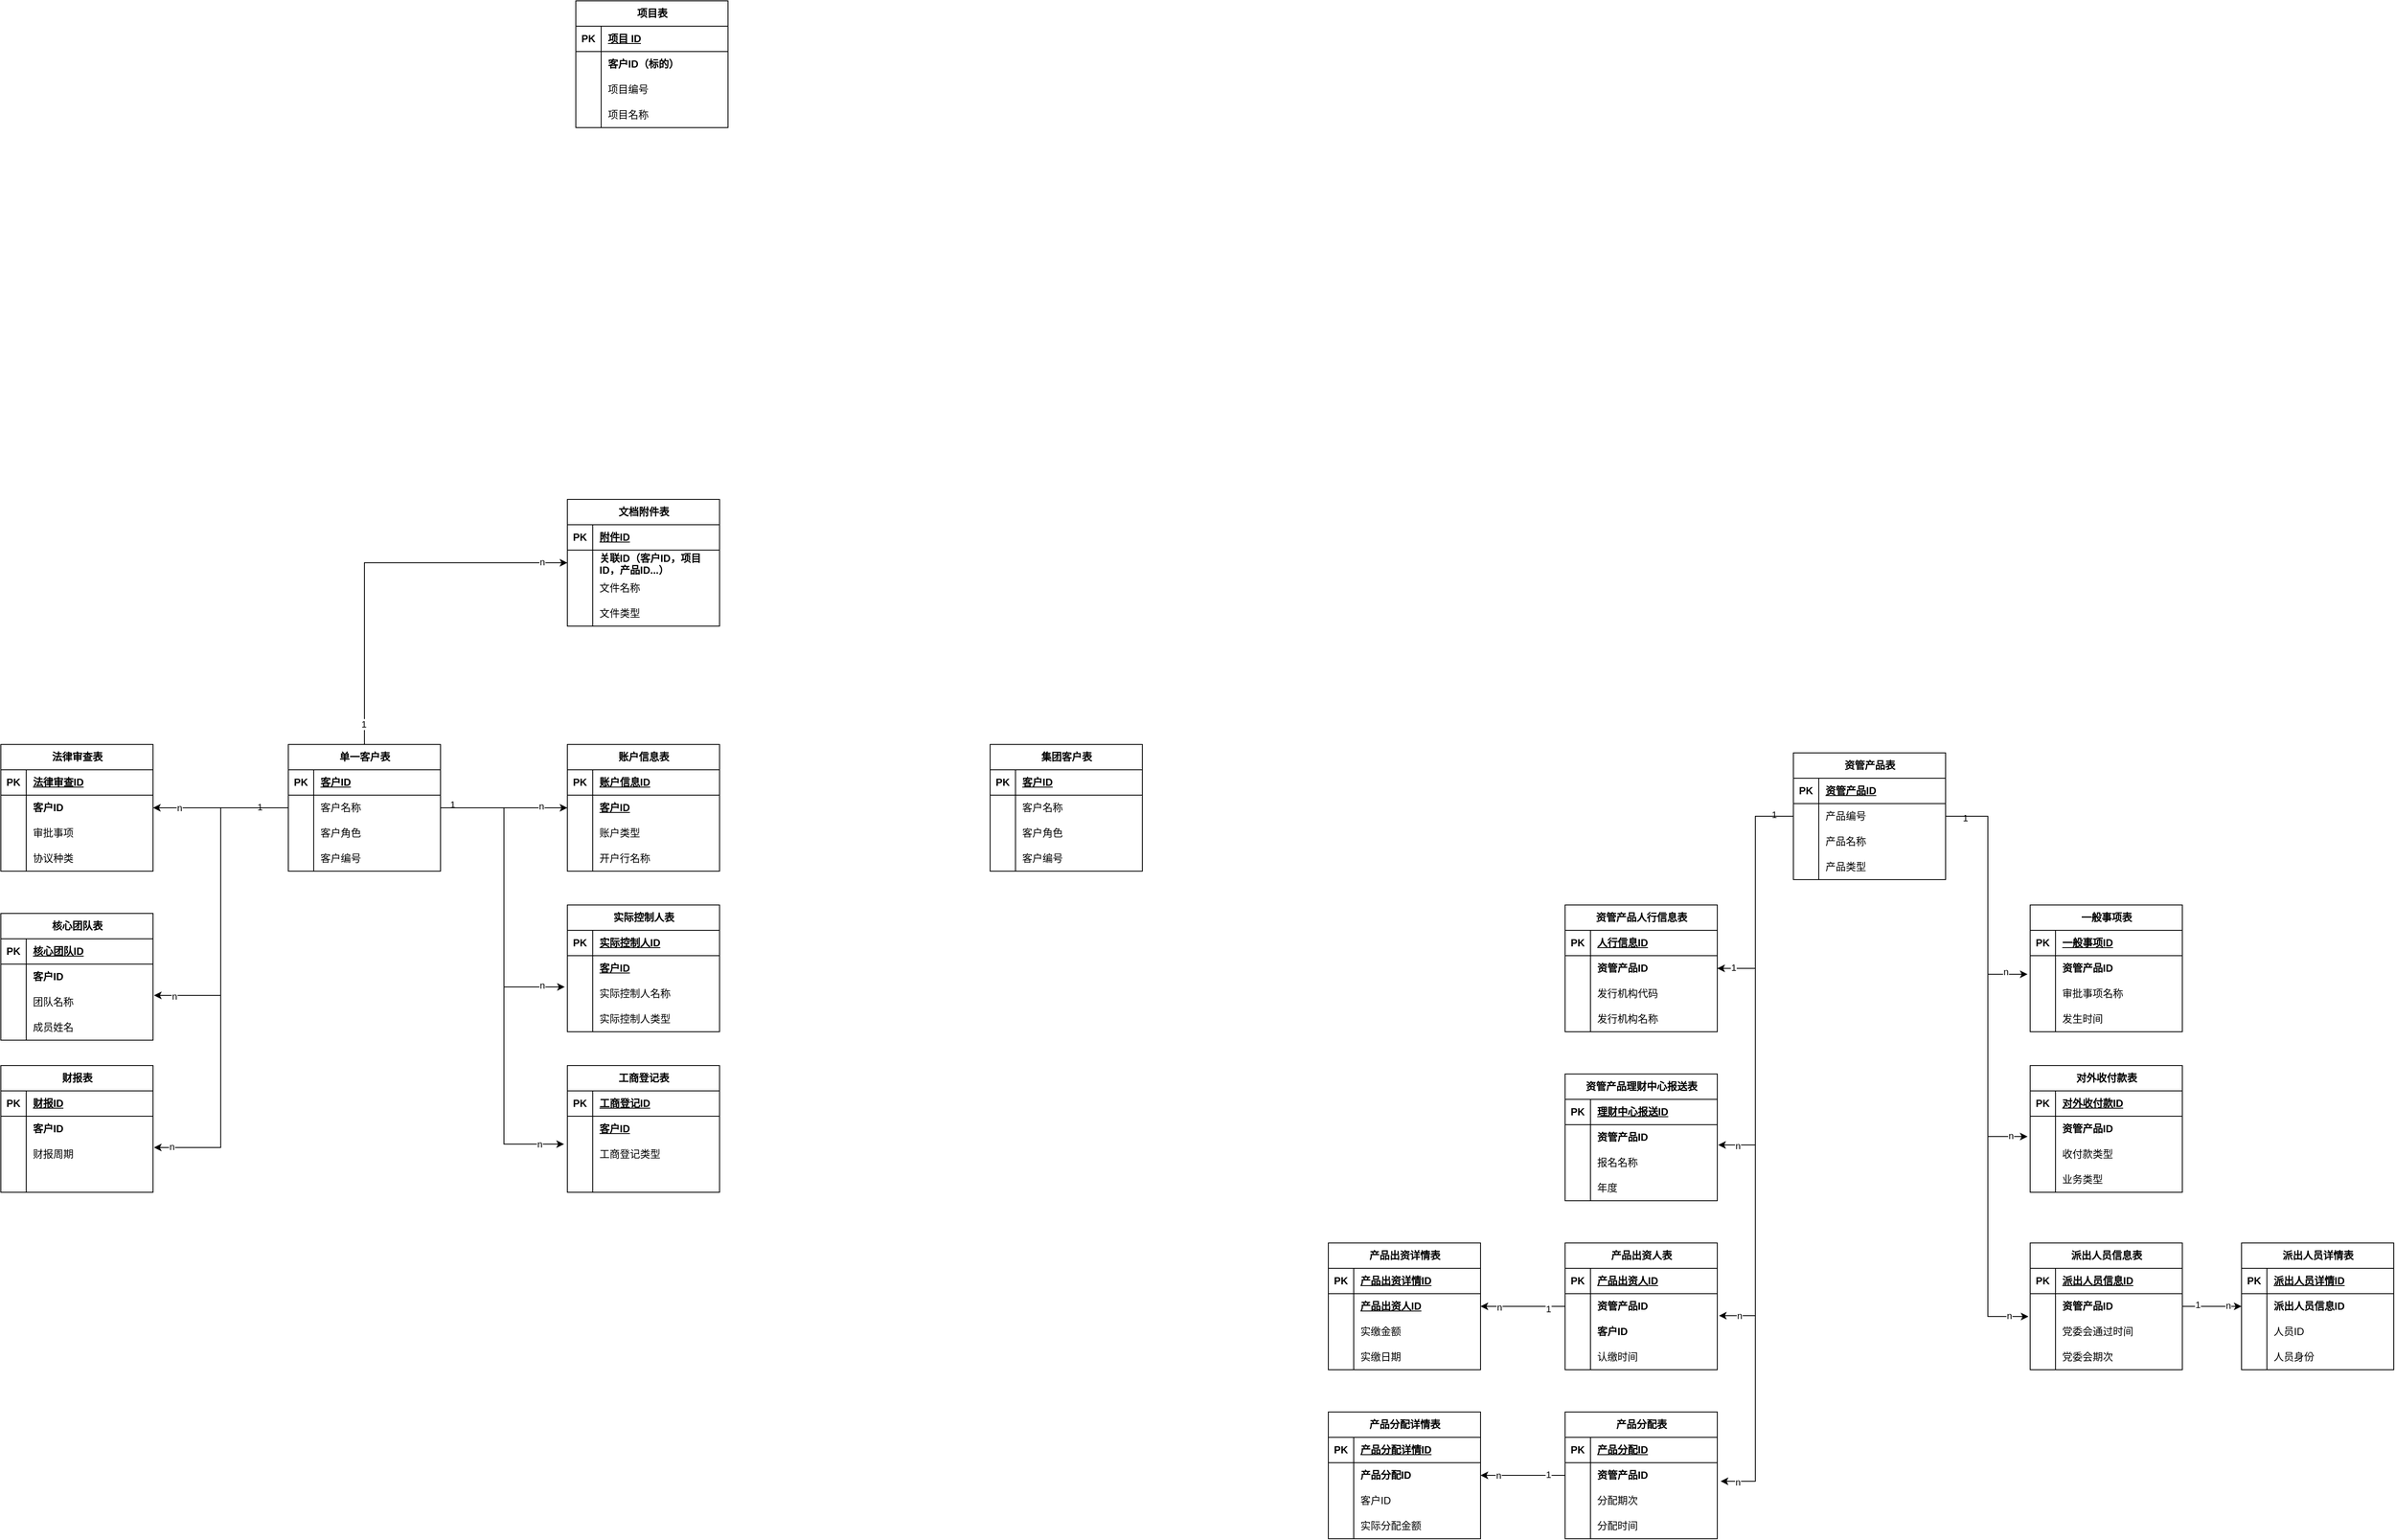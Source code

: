 <mxfile version="26.2.4">
  <diagram name="第 1 页" id="zgV5Sqk-umudcwTtr6Xp">
    <mxGraphModel dx="2021" dy="1920" grid="1" gridSize="10" guides="1" tooltips="1" connect="1" arrows="1" fold="1" page="1" pageScale="1" pageWidth="827" pageHeight="1169" math="0" shadow="0">
      <root>
        <mxCell id="0" />
        <mxCell id="1" parent="0" />
        <mxCell id="bvZXXCFMDMuRWBoB2BBk-101" style="edgeStyle=orthogonalEdgeStyle;rounded=0;orthogonalLoop=1;jettySize=auto;html=1;entryX=0;entryY=0.5;entryDx=0;entryDy=0;" edge="1" parent="1" source="bvZXXCFMDMuRWBoB2BBk-2" target="bvZXXCFMDMuRWBoB2BBk-92">
          <mxGeometry relative="1" as="geometry" />
        </mxCell>
        <mxCell id="bvZXXCFMDMuRWBoB2BBk-102" value="1" style="edgeLabel;html=1;align=center;verticalAlign=middle;resizable=0;points=[];" vertex="1" connectable="0" parent="bvZXXCFMDMuRWBoB2BBk-101">
          <mxGeometry x="-0.895" y="1" relative="1" as="geometry">
            <mxPoint as="offset" />
          </mxGeometry>
        </mxCell>
        <mxCell id="bvZXXCFMDMuRWBoB2BBk-103" value="n" style="edgeLabel;html=1;align=center;verticalAlign=middle;resizable=0;points=[];" vertex="1" connectable="0" parent="bvZXXCFMDMuRWBoB2BBk-101">
          <mxGeometry x="0.867" y="1" relative="1" as="geometry">
            <mxPoint as="offset" />
          </mxGeometry>
        </mxCell>
        <mxCell id="bvZXXCFMDMuRWBoB2BBk-2" value="单一客户表" style="shape=table;startSize=30;container=1;collapsible=1;childLayout=tableLayout;fixedRows=1;rowLines=0;fontStyle=1;align=center;resizeLast=1;html=1;" vertex="1" parent="1">
          <mxGeometry x="100" y="170" width="180" height="150" as="geometry" />
        </mxCell>
        <mxCell id="bvZXXCFMDMuRWBoB2BBk-3" value="" style="shape=tableRow;horizontal=0;startSize=0;swimlaneHead=0;swimlaneBody=0;fillColor=none;collapsible=0;dropTarget=0;points=[[0,0.5],[1,0.5]];portConstraint=eastwest;top=0;left=0;right=0;bottom=1;" vertex="1" parent="bvZXXCFMDMuRWBoB2BBk-2">
          <mxGeometry y="30" width="180" height="30" as="geometry" />
        </mxCell>
        <mxCell id="bvZXXCFMDMuRWBoB2BBk-4" value="PK" style="shape=partialRectangle;connectable=0;fillColor=none;top=0;left=0;bottom=0;right=0;fontStyle=1;overflow=hidden;whiteSpace=wrap;html=1;" vertex="1" parent="bvZXXCFMDMuRWBoB2BBk-3">
          <mxGeometry width="30" height="30" as="geometry">
            <mxRectangle width="30" height="30" as="alternateBounds" />
          </mxGeometry>
        </mxCell>
        <mxCell id="bvZXXCFMDMuRWBoB2BBk-5" value="客户ID" style="shape=partialRectangle;connectable=0;fillColor=none;top=0;left=0;bottom=0;right=0;align=left;spacingLeft=6;fontStyle=5;overflow=hidden;whiteSpace=wrap;html=1;" vertex="1" parent="bvZXXCFMDMuRWBoB2BBk-3">
          <mxGeometry x="30" width="150" height="30" as="geometry">
            <mxRectangle width="150" height="30" as="alternateBounds" />
          </mxGeometry>
        </mxCell>
        <mxCell id="bvZXXCFMDMuRWBoB2BBk-6" value="" style="shape=tableRow;horizontal=0;startSize=0;swimlaneHead=0;swimlaneBody=0;fillColor=none;collapsible=0;dropTarget=0;points=[[0,0.5],[1,0.5]];portConstraint=eastwest;top=0;left=0;right=0;bottom=0;" vertex="1" parent="bvZXXCFMDMuRWBoB2BBk-2">
          <mxGeometry y="60" width="180" height="30" as="geometry" />
        </mxCell>
        <mxCell id="bvZXXCFMDMuRWBoB2BBk-7" value="" style="shape=partialRectangle;connectable=0;fillColor=none;top=0;left=0;bottom=0;right=0;editable=1;overflow=hidden;whiteSpace=wrap;html=1;" vertex="1" parent="bvZXXCFMDMuRWBoB2BBk-6">
          <mxGeometry width="30" height="30" as="geometry">
            <mxRectangle width="30" height="30" as="alternateBounds" />
          </mxGeometry>
        </mxCell>
        <mxCell id="bvZXXCFMDMuRWBoB2BBk-8" value="客户名称" style="shape=partialRectangle;connectable=0;fillColor=none;top=0;left=0;bottom=0;right=0;align=left;spacingLeft=6;overflow=hidden;whiteSpace=wrap;html=1;" vertex="1" parent="bvZXXCFMDMuRWBoB2BBk-6">
          <mxGeometry x="30" width="150" height="30" as="geometry">
            <mxRectangle width="150" height="30" as="alternateBounds" />
          </mxGeometry>
        </mxCell>
        <mxCell id="bvZXXCFMDMuRWBoB2BBk-9" value="" style="shape=tableRow;horizontal=0;startSize=0;swimlaneHead=0;swimlaneBody=0;fillColor=none;collapsible=0;dropTarget=0;points=[[0,0.5],[1,0.5]];portConstraint=eastwest;top=0;left=0;right=0;bottom=0;" vertex="1" parent="bvZXXCFMDMuRWBoB2BBk-2">
          <mxGeometry y="90" width="180" height="30" as="geometry" />
        </mxCell>
        <mxCell id="bvZXXCFMDMuRWBoB2BBk-10" value="" style="shape=partialRectangle;connectable=0;fillColor=none;top=0;left=0;bottom=0;right=0;editable=1;overflow=hidden;whiteSpace=wrap;html=1;" vertex="1" parent="bvZXXCFMDMuRWBoB2BBk-9">
          <mxGeometry width="30" height="30" as="geometry">
            <mxRectangle width="30" height="30" as="alternateBounds" />
          </mxGeometry>
        </mxCell>
        <mxCell id="bvZXXCFMDMuRWBoB2BBk-11" value="客户角色" style="shape=partialRectangle;connectable=0;fillColor=none;top=0;left=0;bottom=0;right=0;align=left;spacingLeft=6;overflow=hidden;whiteSpace=wrap;html=1;" vertex="1" parent="bvZXXCFMDMuRWBoB2BBk-9">
          <mxGeometry x="30" width="150" height="30" as="geometry">
            <mxRectangle width="150" height="30" as="alternateBounds" />
          </mxGeometry>
        </mxCell>
        <mxCell id="bvZXXCFMDMuRWBoB2BBk-12" value="" style="shape=tableRow;horizontal=0;startSize=0;swimlaneHead=0;swimlaneBody=0;fillColor=none;collapsible=0;dropTarget=0;points=[[0,0.5],[1,0.5]];portConstraint=eastwest;top=0;left=0;right=0;bottom=0;" vertex="1" parent="bvZXXCFMDMuRWBoB2BBk-2">
          <mxGeometry y="120" width="180" height="30" as="geometry" />
        </mxCell>
        <mxCell id="bvZXXCFMDMuRWBoB2BBk-13" value="" style="shape=partialRectangle;connectable=0;fillColor=none;top=0;left=0;bottom=0;right=0;editable=1;overflow=hidden;whiteSpace=wrap;html=1;" vertex="1" parent="bvZXXCFMDMuRWBoB2BBk-12">
          <mxGeometry width="30" height="30" as="geometry">
            <mxRectangle width="30" height="30" as="alternateBounds" />
          </mxGeometry>
        </mxCell>
        <mxCell id="bvZXXCFMDMuRWBoB2BBk-14" value="客户编号" style="shape=partialRectangle;connectable=0;fillColor=none;top=0;left=0;bottom=0;right=0;align=left;spacingLeft=6;overflow=hidden;whiteSpace=wrap;html=1;" vertex="1" parent="bvZXXCFMDMuRWBoB2BBk-12">
          <mxGeometry x="30" width="150" height="30" as="geometry">
            <mxRectangle width="150" height="30" as="alternateBounds" />
          </mxGeometry>
        </mxCell>
        <mxCell id="bvZXXCFMDMuRWBoB2BBk-15" value="账户信息表" style="shape=table;startSize=30;container=1;collapsible=1;childLayout=tableLayout;fixedRows=1;rowLines=0;fontStyle=1;align=center;resizeLast=1;html=1;" vertex="1" parent="1">
          <mxGeometry x="430" y="170" width="180" height="150" as="geometry" />
        </mxCell>
        <mxCell id="bvZXXCFMDMuRWBoB2BBk-16" value="" style="shape=tableRow;horizontal=0;startSize=0;swimlaneHead=0;swimlaneBody=0;fillColor=none;collapsible=0;dropTarget=0;points=[[0,0.5],[1,0.5]];portConstraint=eastwest;top=0;left=0;right=0;bottom=1;" vertex="1" parent="bvZXXCFMDMuRWBoB2BBk-15">
          <mxGeometry y="30" width="180" height="30" as="geometry" />
        </mxCell>
        <mxCell id="bvZXXCFMDMuRWBoB2BBk-17" value="PK" style="shape=partialRectangle;connectable=0;fillColor=none;top=0;left=0;bottom=0;right=0;fontStyle=1;overflow=hidden;whiteSpace=wrap;html=1;" vertex="1" parent="bvZXXCFMDMuRWBoB2BBk-16">
          <mxGeometry width="30" height="30" as="geometry">
            <mxRectangle width="30" height="30" as="alternateBounds" />
          </mxGeometry>
        </mxCell>
        <mxCell id="bvZXXCFMDMuRWBoB2BBk-18" value="账户信息ID" style="shape=partialRectangle;connectable=0;fillColor=none;top=0;left=0;bottom=0;right=0;align=left;spacingLeft=6;fontStyle=5;overflow=hidden;whiteSpace=wrap;html=1;" vertex="1" parent="bvZXXCFMDMuRWBoB2BBk-16">
          <mxGeometry x="30" width="150" height="30" as="geometry">
            <mxRectangle width="150" height="30" as="alternateBounds" />
          </mxGeometry>
        </mxCell>
        <mxCell id="bvZXXCFMDMuRWBoB2BBk-19" value="" style="shape=tableRow;horizontal=0;startSize=0;swimlaneHead=0;swimlaneBody=0;fillColor=none;collapsible=0;dropTarget=0;points=[[0,0.5],[1,0.5]];portConstraint=eastwest;top=0;left=0;right=0;bottom=0;" vertex="1" parent="bvZXXCFMDMuRWBoB2BBk-15">
          <mxGeometry y="60" width="180" height="30" as="geometry" />
        </mxCell>
        <mxCell id="bvZXXCFMDMuRWBoB2BBk-20" value="" style="shape=partialRectangle;connectable=0;fillColor=none;top=0;left=0;bottom=0;right=0;editable=1;overflow=hidden;whiteSpace=wrap;html=1;" vertex="1" parent="bvZXXCFMDMuRWBoB2BBk-19">
          <mxGeometry width="30" height="30" as="geometry">
            <mxRectangle width="30" height="30" as="alternateBounds" />
          </mxGeometry>
        </mxCell>
        <mxCell id="bvZXXCFMDMuRWBoB2BBk-21" value="&lt;span style=&quot;font-weight: 700; text-decoration-line: underline;&quot;&gt;客户ID&lt;/span&gt;" style="shape=partialRectangle;connectable=0;fillColor=none;top=0;left=0;bottom=0;right=0;align=left;spacingLeft=6;overflow=hidden;whiteSpace=wrap;html=1;" vertex="1" parent="bvZXXCFMDMuRWBoB2BBk-19">
          <mxGeometry x="30" width="150" height="30" as="geometry">
            <mxRectangle width="150" height="30" as="alternateBounds" />
          </mxGeometry>
        </mxCell>
        <mxCell id="bvZXXCFMDMuRWBoB2BBk-22" value="" style="shape=tableRow;horizontal=0;startSize=0;swimlaneHead=0;swimlaneBody=0;fillColor=none;collapsible=0;dropTarget=0;points=[[0,0.5],[1,0.5]];portConstraint=eastwest;top=0;left=0;right=0;bottom=0;" vertex="1" parent="bvZXXCFMDMuRWBoB2BBk-15">
          <mxGeometry y="90" width="180" height="30" as="geometry" />
        </mxCell>
        <mxCell id="bvZXXCFMDMuRWBoB2BBk-23" value="" style="shape=partialRectangle;connectable=0;fillColor=none;top=0;left=0;bottom=0;right=0;editable=1;overflow=hidden;whiteSpace=wrap;html=1;" vertex="1" parent="bvZXXCFMDMuRWBoB2BBk-22">
          <mxGeometry width="30" height="30" as="geometry">
            <mxRectangle width="30" height="30" as="alternateBounds" />
          </mxGeometry>
        </mxCell>
        <mxCell id="bvZXXCFMDMuRWBoB2BBk-24" value="账户类型" style="shape=partialRectangle;connectable=0;fillColor=none;top=0;left=0;bottom=0;right=0;align=left;spacingLeft=6;overflow=hidden;whiteSpace=wrap;html=1;" vertex="1" parent="bvZXXCFMDMuRWBoB2BBk-22">
          <mxGeometry x="30" width="150" height="30" as="geometry">
            <mxRectangle width="150" height="30" as="alternateBounds" />
          </mxGeometry>
        </mxCell>
        <mxCell id="bvZXXCFMDMuRWBoB2BBk-25" value="" style="shape=tableRow;horizontal=0;startSize=0;swimlaneHead=0;swimlaneBody=0;fillColor=none;collapsible=0;dropTarget=0;points=[[0,0.5],[1,0.5]];portConstraint=eastwest;top=0;left=0;right=0;bottom=0;" vertex="1" parent="bvZXXCFMDMuRWBoB2BBk-15">
          <mxGeometry y="120" width="180" height="30" as="geometry" />
        </mxCell>
        <mxCell id="bvZXXCFMDMuRWBoB2BBk-26" value="" style="shape=partialRectangle;connectable=0;fillColor=none;top=0;left=0;bottom=0;right=0;editable=1;overflow=hidden;whiteSpace=wrap;html=1;" vertex="1" parent="bvZXXCFMDMuRWBoB2BBk-25">
          <mxGeometry width="30" height="30" as="geometry">
            <mxRectangle width="30" height="30" as="alternateBounds" />
          </mxGeometry>
        </mxCell>
        <mxCell id="bvZXXCFMDMuRWBoB2BBk-27" value="开户行名称" style="shape=partialRectangle;connectable=0;fillColor=none;top=0;left=0;bottom=0;right=0;align=left;spacingLeft=6;overflow=hidden;whiteSpace=wrap;html=1;" vertex="1" parent="bvZXXCFMDMuRWBoB2BBk-25">
          <mxGeometry x="30" width="150" height="30" as="geometry">
            <mxRectangle width="150" height="30" as="alternateBounds" />
          </mxGeometry>
        </mxCell>
        <mxCell id="bvZXXCFMDMuRWBoB2BBk-28" style="edgeStyle=orthogonalEdgeStyle;rounded=0;orthogonalLoop=1;jettySize=auto;html=1;entryX=0;entryY=0.5;entryDx=0;entryDy=0;" edge="1" parent="1" source="bvZXXCFMDMuRWBoB2BBk-6" target="bvZXXCFMDMuRWBoB2BBk-19">
          <mxGeometry relative="1" as="geometry" />
        </mxCell>
        <mxCell id="bvZXXCFMDMuRWBoB2BBk-29" value="1" style="edgeLabel;html=1;align=center;verticalAlign=middle;resizable=0;points=[];" vertex="1" connectable="0" parent="bvZXXCFMDMuRWBoB2BBk-28">
          <mxGeometry x="-0.81" y="4" relative="1" as="geometry">
            <mxPoint as="offset" />
          </mxGeometry>
        </mxCell>
        <mxCell id="bvZXXCFMDMuRWBoB2BBk-30" value="n" style="edgeLabel;html=1;align=center;verticalAlign=middle;resizable=0;points=[];" vertex="1" connectable="0" parent="bvZXXCFMDMuRWBoB2BBk-28">
          <mxGeometry x="0.579" y="2" relative="1" as="geometry">
            <mxPoint as="offset" />
          </mxGeometry>
        </mxCell>
        <mxCell id="bvZXXCFMDMuRWBoB2BBk-59" style="edgeStyle=orthogonalEdgeStyle;rounded=0;orthogonalLoop=1;jettySize=auto;html=1;exitX=0.75;exitY=0;exitDx=0;exitDy=0;" edge="1" parent="1" source="bvZXXCFMDMuRWBoB2BBk-31">
          <mxGeometry relative="1" as="geometry">
            <mxPoint x="570" y="380" as="targetPoint" />
          </mxGeometry>
        </mxCell>
        <mxCell id="bvZXXCFMDMuRWBoB2BBk-31" value="实际控制人表" style="shape=table;startSize=30;container=1;collapsible=1;childLayout=tableLayout;fixedRows=1;rowLines=0;fontStyle=1;align=center;resizeLast=1;html=1;" vertex="1" parent="1">
          <mxGeometry x="430" y="360" width="180" height="150" as="geometry">
            <mxRectangle x="430" y="390" width="110" height="30" as="alternateBounds" />
          </mxGeometry>
        </mxCell>
        <mxCell id="bvZXXCFMDMuRWBoB2BBk-32" value="" style="shape=tableRow;horizontal=0;startSize=0;swimlaneHead=0;swimlaneBody=0;fillColor=none;collapsible=0;dropTarget=0;points=[[0,0.5],[1,0.5]];portConstraint=eastwest;top=0;left=0;right=0;bottom=1;" vertex="1" parent="bvZXXCFMDMuRWBoB2BBk-31">
          <mxGeometry y="30" width="180" height="30" as="geometry" />
        </mxCell>
        <mxCell id="bvZXXCFMDMuRWBoB2BBk-33" value="PK" style="shape=partialRectangle;connectable=0;fillColor=none;top=0;left=0;bottom=0;right=0;fontStyle=1;overflow=hidden;whiteSpace=wrap;html=1;" vertex="1" parent="bvZXXCFMDMuRWBoB2BBk-32">
          <mxGeometry width="30" height="30" as="geometry">
            <mxRectangle width="30" height="30" as="alternateBounds" />
          </mxGeometry>
        </mxCell>
        <mxCell id="bvZXXCFMDMuRWBoB2BBk-34" value="实际控制人ID" style="shape=partialRectangle;connectable=0;fillColor=none;top=0;left=0;bottom=0;right=0;align=left;spacingLeft=6;fontStyle=5;overflow=hidden;whiteSpace=wrap;html=1;" vertex="1" parent="bvZXXCFMDMuRWBoB2BBk-32">
          <mxGeometry x="30" width="150" height="30" as="geometry">
            <mxRectangle width="150" height="30" as="alternateBounds" />
          </mxGeometry>
        </mxCell>
        <mxCell id="bvZXXCFMDMuRWBoB2BBk-35" value="" style="shape=tableRow;horizontal=0;startSize=0;swimlaneHead=0;swimlaneBody=0;fillColor=none;collapsible=0;dropTarget=0;points=[[0,0.5],[1,0.5]];portConstraint=eastwest;top=0;left=0;right=0;bottom=0;" vertex="1" parent="bvZXXCFMDMuRWBoB2BBk-31">
          <mxGeometry y="60" width="180" height="30" as="geometry" />
        </mxCell>
        <mxCell id="bvZXXCFMDMuRWBoB2BBk-36" value="" style="shape=partialRectangle;connectable=0;fillColor=none;top=0;left=0;bottom=0;right=0;editable=1;overflow=hidden;whiteSpace=wrap;html=1;" vertex="1" parent="bvZXXCFMDMuRWBoB2BBk-35">
          <mxGeometry width="30" height="30" as="geometry">
            <mxRectangle width="30" height="30" as="alternateBounds" />
          </mxGeometry>
        </mxCell>
        <mxCell id="bvZXXCFMDMuRWBoB2BBk-37" value="&lt;span style=&quot;font-weight: 700; text-decoration-line: underline;&quot;&gt;客户ID&lt;/span&gt;" style="shape=partialRectangle;connectable=0;fillColor=none;top=0;left=0;bottom=0;right=0;align=left;spacingLeft=6;overflow=hidden;whiteSpace=wrap;html=1;" vertex="1" parent="bvZXXCFMDMuRWBoB2BBk-35">
          <mxGeometry x="30" width="150" height="30" as="geometry">
            <mxRectangle width="150" height="30" as="alternateBounds" />
          </mxGeometry>
        </mxCell>
        <mxCell id="bvZXXCFMDMuRWBoB2BBk-38" value="" style="shape=tableRow;horizontal=0;startSize=0;swimlaneHead=0;swimlaneBody=0;fillColor=none;collapsible=0;dropTarget=0;points=[[0,0.5],[1,0.5]];portConstraint=eastwest;top=0;left=0;right=0;bottom=0;" vertex="1" parent="bvZXXCFMDMuRWBoB2BBk-31">
          <mxGeometry y="90" width="180" height="30" as="geometry" />
        </mxCell>
        <mxCell id="bvZXXCFMDMuRWBoB2BBk-39" value="" style="shape=partialRectangle;connectable=0;fillColor=none;top=0;left=0;bottom=0;right=0;editable=1;overflow=hidden;whiteSpace=wrap;html=1;" vertex="1" parent="bvZXXCFMDMuRWBoB2BBk-38">
          <mxGeometry width="30" height="30" as="geometry">
            <mxRectangle width="30" height="30" as="alternateBounds" />
          </mxGeometry>
        </mxCell>
        <mxCell id="bvZXXCFMDMuRWBoB2BBk-40" value="实际控制人名称" style="shape=partialRectangle;connectable=0;fillColor=none;top=0;left=0;bottom=0;right=0;align=left;spacingLeft=6;overflow=hidden;whiteSpace=wrap;html=1;" vertex="1" parent="bvZXXCFMDMuRWBoB2BBk-38">
          <mxGeometry x="30" width="150" height="30" as="geometry">
            <mxRectangle width="150" height="30" as="alternateBounds" />
          </mxGeometry>
        </mxCell>
        <mxCell id="bvZXXCFMDMuRWBoB2BBk-41" value="" style="shape=tableRow;horizontal=0;startSize=0;swimlaneHead=0;swimlaneBody=0;fillColor=none;collapsible=0;dropTarget=0;points=[[0,0.5],[1,0.5]];portConstraint=eastwest;top=0;left=0;right=0;bottom=0;" vertex="1" parent="bvZXXCFMDMuRWBoB2BBk-31">
          <mxGeometry y="120" width="180" height="30" as="geometry" />
        </mxCell>
        <mxCell id="bvZXXCFMDMuRWBoB2BBk-42" value="" style="shape=partialRectangle;connectable=0;fillColor=none;top=0;left=0;bottom=0;right=0;editable=1;overflow=hidden;whiteSpace=wrap;html=1;" vertex="1" parent="bvZXXCFMDMuRWBoB2BBk-41">
          <mxGeometry width="30" height="30" as="geometry">
            <mxRectangle width="30" height="30" as="alternateBounds" />
          </mxGeometry>
        </mxCell>
        <mxCell id="bvZXXCFMDMuRWBoB2BBk-43" value="实际控制人类型" style="shape=partialRectangle;connectable=0;fillColor=none;top=0;left=0;bottom=0;right=0;align=left;spacingLeft=6;overflow=hidden;whiteSpace=wrap;html=1;" vertex="1" parent="bvZXXCFMDMuRWBoB2BBk-41">
          <mxGeometry x="30" width="150" height="30" as="geometry">
            <mxRectangle width="150" height="30" as="alternateBounds" />
          </mxGeometry>
        </mxCell>
        <mxCell id="bvZXXCFMDMuRWBoB2BBk-44" style="edgeStyle=orthogonalEdgeStyle;rounded=0;orthogonalLoop=1;jettySize=auto;html=1;exitX=1;exitY=0.5;exitDx=0;exitDy=0;entryX=-0.017;entryY=0.233;entryDx=0;entryDy=0;entryPerimeter=0;" edge="1" parent="1" source="bvZXXCFMDMuRWBoB2BBk-6" target="bvZXXCFMDMuRWBoB2BBk-38">
          <mxGeometry relative="1" as="geometry" />
        </mxCell>
        <mxCell id="bvZXXCFMDMuRWBoB2BBk-45" value="n" style="edgeLabel;html=1;align=center;verticalAlign=middle;resizable=0;points=[];" vertex="1" connectable="0" parent="bvZXXCFMDMuRWBoB2BBk-44">
          <mxGeometry x="0.851" y="2" relative="1" as="geometry">
            <mxPoint as="offset" />
          </mxGeometry>
        </mxCell>
        <mxCell id="bvZXXCFMDMuRWBoB2BBk-46" value="工商登记表" style="shape=table;startSize=30;container=1;collapsible=1;childLayout=tableLayout;fixedRows=1;rowLines=0;fontStyle=1;align=center;resizeLast=1;html=1;" vertex="1" parent="1">
          <mxGeometry x="430" y="550" width="180" height="150" as="geometry">
            <mxRectangle x="430" y="390" width="110" height="30" as="alternateBounds" />
          </mxGeometry>
        </mxCell>
        <mxCell id="bvZXXCFMDMuRWBoB2BBk-47" value="" style="shape=tableRow;horizontal=0;startSize=0;swimlaneHead=0;swimlaneBody=0;fillColor=none;collapsible=0;dropTarget=0;points=[[0,0.5],[1,0.5]];portConstraint=eastwest;top=0;left=0;right=0;bottom=1;" vertex="1" parent="bvZXXCFMDMuRWBoB2BBk-46">
          <mxGeometry y="30" width="180" height="30" as="geometry" />
        </mxCell>
        <mxCell id="bvZXXCFMDMuRWBoB2BBk-48" value="PK" style="shape=partialRectangle;connectable=0;fillColor=none;top=0;left=0;bottom=0;right=0;fontStyle=1;overflow=hidden;whiteSpace=wrap;html=1;" vertex="1" parent="bvZXXCFMDMuRWBoB2BBk-47">
          <mxGeometry width="30" height="30" as="geometry">
            <mxRectangle width="30" height="30" as="alternateBounds" />
          </mxGeometry>
        </mxCell>
        <mxCell id="bvZXXCFMDMuRWBoB2BBk-49" value="工商登记ID" style="shape=partialRectangle;connectable=0;fillColor=none;top=0;left=0;bottom=0;right=0;align=left;spacingLeft=6;fontStyle=5;overflow=hidden;whiteSpace=wrap;html=1;" vertex="1" parent="bvZXXCFMDMuRWBoB2BBk-47">
          <mxGeometry x="30" width="150" height="30" as="geometry">
            <mxRectangle width="150" height="30" as="alternateBounds" />
          </mxGeometry>
        </mxCell>
        <mxCell id="bvZXXCFMDMuRWBoB2BBk-50" value="" style="shape=tableRow;horizontal=0;startSize=0;swimlaneHead=0;swimlaneBody=0;fillColor=none;collapsible=0;dropTarget=0;points=[[0,0.5],[1,0.5]];portConstraint=eastwest;top=0;left=0;right=0;bottom=0;" vertex="1" parent="bvZXXCFMDMuRWBoB2BBk-46">
          <mxGeometry y="60" width="180" height="30" as="geometry" />
        </mxCell>
        <mxCell id="bvZXXCFMDMuRWBoB2BBk-51" value="" style="shape=partialRectangle;connectable=0;fillColor=none;top=0;left=0;bottom=0;right=0;editable=1;overflow=hidden;whiteSpace=wrap;html=1;" vertex="1" parent="bvZXXCFMDMuRWBoB2BBk-50">
          <mxGeometry width="30" height="30" as="geometry">
            <mxRectangle width="30" height="30" as="alternateBounds" />
          </mxGeometry>
        </mxCell>
        <mxCell id="bvZXXCFMDMuRWBoB2BBk-52" value="&lt;span style=&quot;font-weight: 700; text-decoration-line: underline;&quot;&gt;客户ID&lt;/span&gt;" style="shape=partialRectangle;connectable=0;fillColor=none;top=0;left=0;bottom=0;right=0;align=left;spacingLeft=6;overflow=hidden;whiteSpace=wrap;html=1;" vertex="1" parent="bvZXXCFMDMuRWBoB2BBk-50">
          <mxGeometry x="30" width="150" height="30" as="geometry">
            <mxRectangle width="150" height="30" as="alternateBounds" />
          </mxGeometry>
        </mxCell>
        <mxCell id="bvZXXCFMDMuRWBoB2BBk-53" value="" style="shape=tableRow;horizontal=0;startSize=0;swimlaneHead=0;swimlaneBody=0;fillColor=none;collapsible=0;dropTarget=0;points=[[0,0.5],[1,0.5]];portConstraint=eastwest;top=0;left=0;right=0;bottom=0;" vertex="1" parent="bvZXXCFMDMuRWBoB2BBk-46">
          <mxGeometry y="90" width="180" height="30" as="geometry" />
        </mxCell>
        <mxCell id="bvZXXCFMDMuRWBoB2BBk-54" value="" style="shape=partialRectangle;connectable=0;fillColor=none;top=0;left=0;bottom=0;right=0;editable=1;overflow=hidden;whiteSpace=wrap;html=1;" vertex="1" parent="bvZXXCFMDMuRWBoB2BBk-53">
          <mxGeometry width="30" height="30" as="geometry">
            <mxRectangle width="30" height="30" as="alternateBounds" />
          </mxGeometry>
        </mxCell>
        <mxCell id="bvZXXCFMDMuRWBoB2BBk-55" value="工商登记类型" style="shape=partialRectangle;connectable=0;fillColor=none;top=0;left=0;bottom=0;right=0;align=left;spacingLeft=6;overflow=hidden;whiteSpace=wrap;html=1;" vertex="1" parent="bvZXXCFMDMuRWBoB2BBk-53">
          <mxGeometry x="30" width="150" height="30" as="geometry">
            <mxRectangle width="150" height="30" as="alternateBounds" />
          </mxGeometry>
        </mxCell>
        <mxCell id="bvZXXCFMDMuRWBoB2BBk-56" value="" style="shape=tableRow;horizontal=0;startSize=0;swimlaneHead=0;swimlaneBody=0;fillColor=none;collapsible=0;dropTarget=0;points=[[0,0.5],[1,0.5]];portConstraint=eastwest;top=0;left=0;right=0;bottom=0;" vertex="1" parent="bvZXXCFMDMuRWBoB2BBk-46">
          <mxGeometry y="120" width="180" height="30" as="geometry" />
        </mxCell>
        <mxCell id="bvZXXCFMDMuRWBoB2BBk-57" value="" style="shape=partialRectangle;connectable=0;fillColor=none;top=0;left=0;bottom=0;right=0;editable=1;overflow=hidden;whiteSpace=wrap;html=1;" vertex="1" parent="bvZXXCFMDMuRWBoB2BBk-56">
          <mxGeometry width="30" height="30" as="geometry">
            <mxRectangle width="30" height="30" as="alternateBounds" />
          </mxGeometry>
        </mxCell>
        <mxCell id="bvZXXCFMDMuRWBoB2BBk-58" value="" style="shape=partialRectangle;connectable=0;fillColor=none;top=0;left=0;bottom=0;right=0;align=left;spacingLeft=6;overflow=hidden;whiteSpace=wrap;html=1;" vertex="1" parent="bvZXXCFMDMuRWBoB2BBk-56">
          <mxGeometry x="30" width="150" height="30" as="geometry">
            <mxRectangle width="150" height="30" as="alternateBounds" />
          </mxGeometry>
        </mxCell>
        <mxCell id="bvZXXCFMDMuRWBoB2BBk-60" style="edgeStyle=orthogonalEdgeStyle;rounded=0;orthogonalLoop=1;jettySize=auto;html=1;exitX=1;exitY=0.5;exitDx=0;exitDy=0;entryX=-0.022;entryY=0.1;entryDx=0;entryDy=0;entryPerimeter=0;" edge="1" parent="1" source="bvZXXCFMDMuRWBoB2BBk-6" target="bvZXXCFMDMuRWBoB2BBk-53">
          <mxGeometry relative="1" as="geometry" />
        </mxCell>
        <mxCell id="bvZXXCFMDMuRWBoB2BBk-61" value="n" style="edgeLabel;html=1;align=center;verticalAlign=middle;resizable=0;points=[];" vertex="1" connectable="0" parent="bvZXXCFMDMuRWBoB2BBk-60">
          <mxGeometry x="0.894" relative="1" as="geometry">
            <mxPoint as="offset" />
          </mxGeometry>
        </mxCell>
        <mxCell id="bvZXXCFMDMuRWBoB2BBk-62" value="集团客户表" style="shape=table;startSize=30;container=1;collapsible=1;childLayout=tableLayout;fixedRows=1;rowLines=0;fontStyle=1;align=center;resizeLast=1;html=1;" vertex="1" parent="1">
          <mxGeometry x="930" y="170" width="180" height="150" as="geometry" />
        </mxCell>
        <mxCell id="bvZXXCFMDMuRWBoB2BBk-63" value="" style="shape=tableRow;horizontal=0;startSize=0;swimlaneHead=0;swimlaneBody=0;fillColor=none;collapsible=0;dropTarget=0;points=[[0,0.5],[1,0.5]];portConstraint=eastwest;top=0;left=0;right=0;bottom=1;" vertex="1" parent="bvZXXCFMDMuRWBoB2BBk-62">
          <mxGeometry y="30" width="180" height="30" as="geometry" />
        </mxCell>
        <mxCell id="bvZXXCFMDMuRWBoB2BBk-64" value="PK" style="shape=partialRectangle;connectable=0;fillColor=none;top=0;left=0;bottom=0;right=0;fontStyle=1;overflow=hidden;whiteSpace=wrap;html=1;" vertex="1" parent="bvZXXCFMDMuRWBoB2BBk-63">
          <mxGeometry width="30" height="30" as="geometry">
            <mxRectangle width="30" height="30" as="alternateBounds" />
          </mxGeometry>
        </mxCell>
        <mxCell id="bvZXXCFMDMuRWBoB2BBk-65" value="客户ID" style="shape=partialRectangle;connectable=0;fillColor=none;top=0;left=0;bottom=0;right=0;align=left;spacingLeft=6;fontStyle=5;overflow=hidden;whiteSpace=wrap;html=1;" vertex="1" parent="bvZXXCFMDMuRWBoB2BBk-63">
          <mxGeometry x="30" width="150" height="30" as="geometry">
            <mxRectangle width="150" height="30" as="alternateBounds" />
          </mxGeometry>
        </mxCell>
        <mxCell id="bvZXXCFMDMuRWBoB2BBk-66" value="" style="shape=tableRow;horizontal=0;startSize=0;swimlaneHead=0;swimlaneBody=0;fillColor=none;collapsible=0;dropTarget=0;points=[[0,0.5],[1,0.5]];portConstraint=eastwest;top=0;left=0;right=0;bottom=0;" vertex="1" parent="bvZXXCFMDMuRWBoB2BBk-62">
          <mxGeometry y="60" width="180" height="30" as="geometry" />
        </mxCell>
        <mxCell id="bvZXXCFMDMuRWBoB2BBk-67" value="" style="shape=partialRectangle;connectable=0;fillColor=none;top=0;left=0;bottom=0;right=0;editable=1;overflow=hidden;whiteSpace=wrap;html=1;" vertex="1" parent="bvZXXCFMDMuRWBoB2BBk-66">
          <mxGeometry width="30" height="30" as="geometry">
            <mxRectangle width="30" height="30" as="alternateBounds" />
          </mxGeometry>
        </mxCell>
        <mxCell id="bvZXXCFMDMuRWBoB2BBk-68" value="客户名称" style="shape=partialRectangle;connectable=0;fillColor=none;top=0;left=0;bottom=0;right=0;align=left;spacingLeft=6;overflow=hidden;whiteSpace=wrap;html=1;" vertex="1" parent="bvZXXCFMDMuRWBoB2BBk-66">
          <mxGeometry x="30" width="150" height="30" as="geometry">
            <mxRectangle width="150" height="30" as="alternateBounds" />
          </mxGeometry>
        </mxCell>
        <mxCell id="bvZXXCFMDMuRWBoB2BBk-69" value="" style="shape=tableRow;horizontal=0;startSize=0;swimlaneHead=0;swimlaneBody=0;fillColor=none;collapsible=0;dropTarget=0;points=[[0,0.5],[1,0.5]];portConstraint=eastwest;top=0;left=0;right=0;bottom=0;" vertex="1" parent="bvZXXCFMDMuRWBoB2BBk-62">
          <mxGeometry y="90" width="180" height="30" as="geometry" />
        </mxCell>
        <mxCell id="bvZXXCFMDMuRWBoB2BBk-70" value="" style="shape=partialRectangle;connectable=0;fillColor=none;top=0;left=0;bottom=0;right=0;editable=1;overflow=hidden;whiteSpace=wrap;html=1;" vertex="1" parent="bvZXXCFMDMuRWBoB2BBk-69">
          <mxGeometry width="30" height="30" as="geometry">
            <mxRectangle width="30" height="30" as="alternateBounds" />
          </mxGeometry>
        </mxCell>
        <mxCell id="bvZXXCFMDMuRWBoB2BBk-71" value="客户角色" style="shape=partialRectangle;connectable=0;fillColor=none;top=0;left=0;bottom=0;right=0;align=left;spacingLeft=6;overflow=hidden;whiteSpace=wrap;html=1;" vertex="1" parent="bvZXXCFMDMuRWBoB2BBk-69">
          <mxGeometry x="30" width="150" height="30" as="geometry">
            <mxRectangle width="150" height="30" as="alternateBounds" />
          </mxGeometry>
        </mxCell>
        <mxCell id="bvZXXCFMDMuRWBoB2BBk-72" value="" style="shape=tableRow;horizontal=0;startSize=0;swimlaneHead=0;swimlaneBody=0;fillColor=none;collapsible=0;dropTarget=0;points=[[0,0.5],[1,0.5]];portConstraint=eastwest;top=0;left=0;right=0;bottom=0;" vertex="1" parent="bvZXXCFMDMuRWBoB2BBk-62">
          <mxGeometry y="120" width="180" height="30" as="geometry" />
        </mxCell>
        <mxCell id="bvZXXCFMDMuRWBoB2BBk-73" value="" style="shape=partialRectangle;connectable=0;fillColor=none;top=0;left=0;bottom=0;right=0;editable=1;overflow=hidden;whiteSpace=wrap;html=1;" vertex="1" parent="bvZXXCFMDMuRWBoB2BBk-72">
          <mxGeometry width="30" height="30" as="geometry">
            <mxRectangle width="30" height="30" as="alternateBounds" />
          </mxGeometry>
        </mxCell>
        <mxCell id="bvZXXCFMDMuRWBoB2BBk-74" value="客户编号" style="shape=partialRectangle;connectable=0;fillColor=none;top=0;left=0;bottom=0;right=0;align=left;spacingLeft=6;overflow=hidden;whiteSpace=wrap;html=1;" vertex="1" parent="bvZXXCFMDMuRWBoB2BBk-72">
          <mxGeometry x="30" width="150" height="30" as="geometry">
            <mxRectangle width="150" height="30" as="alternateBounds" />
          </mxGeometry>
        </mxCell>
        <mxCell id="bvZXXCFMDMuRWBoB2BBk-88" value="文档附件表" style="shape=table;startSize=30;container=1;collapsible=1;childLayout=tableLayout;fixedRows=1;rowLines=0;fontStyle=1;align=center;resizeLast=1;html=1;" vertex="1" parent="1">
          <mxGeometry x="430" y="-120" width="180" height="150" as="geometry" />
        </mxCell>
        <mxCell id="bvZXXCFMDMuRWBoB2BBk-89" value="" style="shape=tableRow;horizontal=0;startSize=0;swimlaneHead=0;swimlaneBody=0;fillColor=none;collapsible=0;dropTarget=0;points=[[0,0.5],[1,0.5]];portConstraint=eastwest;top=0;left=0;right=0;bottom=1;" vertex="1" parent="bvZXXCFMDMuRWBoB2BBk-88">
          <mxGeometry y="30" width="180" height="30" as="geometry" />
        </mxCell>
        <mxCell id="bvZXXCFMDMuRWBoB2BBk-90" value="PK" style="shape=partialRectangle;connectable=0;fillColor=none;top=0;left=0;bottom=0;right=0;fontStyle=1;overflow=hidden;whiteSpace=wrap;html=1;" vertex="1" parent="bvZXXCFMDMuRWBoB2BBk-89">
          <mxGeometry width="30" height="30" as="geometry">
            <mxRectangle width="30" height="30" as="alternateBounds" />
          </mxGeometry>
        </mxCell>
        <mxCell id="bvZXXCFMDMuRWBoB2BBk-91" value="附件ID" style="shape=partialRectangle;connectable=0;fillColor=none;top=0;left=0;bottom=0;right=0;align=left;spacingLeft=6;fontStyle=5;overflow=hidden;whiteSpace=wrap;html=1;" vertex="1" parent="bvZXXCFMDMuRWBoB2BBk-89">
          <mxGeometry x="30" width="150" height="30" as="geometry">
            <mxRectangle width="150" height="30" as="alternateBounds" />
          </mxGeometry>
        </mxCell>
        <mxCell id="bvZXXCFMDMuRWBoB2BBk-92" value="" style="shape=tableRow;horizontal=0;startSize=0;swimlaneHead=0;swimlaneBody=0;fillColor=none;collapsible=0;dropTarget=0;points=[[0,0.5],[1,0.5]];portConstraint=eastwest;top=0;left=0;right=0;bottom=0;" vertex="1" parent="bvZXXCFMDMuRWBoB2BBk-88">
          <mxGeometry y="60" width="180" height="30" as="geometry" />
        </mxCell>
        <mxCell id="bvZXXCFMDMuRWBoB2BBk-93" value="" style="shape=partialRectangle;connectable=0;fillColor=none;top=0;left=0;bottom=0;right=0;editable=1;overflow=hidden;whiteSpace=wrap;html=1;" vertex="1" parent="bvZXXCFMDMuRWBoB2BBk-92">
          <mxGeometry width="30" height="30" as="geometry">
            <mxRectangle width="30" height="30" as="alternateBounds" />
          </mxGeometry>
        </mxCell>
        <mxCell id="bvZXXCFMDMuRWBoB2BBk-94" value="&lt;b&gt;关联ID（客户ID，项目ID，产品ID...）&lt;/b&gt;" style="shape=partialRectangle;connectable=0;fillColor=none;top=0;left=0;bottom=0;right=0;align=left;spacingLeft=6;overflow=hidden;whiteSpace=wrap;html=1;" vertex="1" parent="bvZXXCFMDMuRWBoB2BBk-92">
          <mxGeometry x="30" width="150" height="30" as="geometry">
            <mxRectangle width="150" height="30" as="alternateBounds" />
          </mxGeometry>
        </mxCell>
        <mxCell id="bvZXXCFMDMuRWBoB2BBk-95" value="" style="shape=tableRow;horizontal=0;startSize=0;swimlaneHead=0;swimlaneBody=0;fillColor=none;collapsible=0;dropTarget=0;points=[[0,0.5],[1,0.5]];portConstraint=eastwest;top=0;left=0;right=0;bottom=0;" vertex="1" parent="bvZXXCFMDMuRWBoB2BBk-88">
          <mxGeometry y="90" width="180" height="30" as="geometry" />
        </mxCell>
        <mxCell id="bvZXXCFMDMuRWBoB2BBk-96" value="" style="shape=partialRectangle;connectable=0;fillColor=none;top=0;left=0;bottom=0;right=0;editable=1;overflow=hidden;whiteSpace=wrap;html=1;" vertex="1" parent="bvZXXCFMDMuRWBoB2BBk-95">
          <mxGeometry width="30" height="30" as="geometry">
            <mxRectangle width="30" height="30" as="alternateBounds" />
          </mxGeometry>
        </mxCell>
        <mxCell id="bvZXXCFMDMuRWBoB2BBk-97" value="文件名称" style="shape=partialRectangle;connectable=0;fillColor=none;top=0;left=0;bottom=0;right=0;align=left;spacingLeft=6;overflow=hidden;whiteSpace=wrap;html=1;" vertex="1" parent="bvZXXCFMDMuRWBoB2BBk-95">
          <mxGeometry x="30" width="150" height="30" as="geometry">
            <mxRectangle width="150" height="30" as="alternateBounds" />
          </mxGeometry>
        </mxCell>
        <mxCell id="bvZXXCFMDMuRWBoB2BBk-98" value="" style="shape=tableRow;horizontal=0;startSize=0;swimlaneHead=0;swimlaneBody=0;fillColor=none;collapsible=0;dropTarget=0;points=[[0,0.5],[1,0.5]];portConstraint=eastwest;top=0;left=0;right=0;bottom=0;" vertex="1" parent="bvZXXCFMDMuRWBoB2BBk-88">
          <mxGeometry y="120" width="180" height="30" as="geometry" />
        </mxCell>
        <mxCell id="bvZXXCFMDMuRWBoB2BBk-99" value="" style="shape=partialRectangle;connectable=0;fillColor=none;top=0;left=0;bottom=0;right=0;editable=1;overflow=hidden;whiteSpace=wrap;html=1;" vertex="1" parent="bvZXXCFMDMuRWBoB2BBk-98">
          <mxGeometry width="30" height="30" as="geometry">
            <mxRectangle width="30" height="30" as="alternateBounds" />
          </mxGeometry>
        </mxCell>
        <mxCell id="bvZXXCFMDMuRWBoB2BBk-100" value="文件类型" style="shape=partialRectangle;connectable=0;fillColor=none;top=0;left=0;bottom=0;right=0;align=left;spacingLeft=6;overflow=hidden;whiteSpace=wrap;html=1;" vertex="1" parent="bvZXXCFMDMuRWBoB2BBk-98">
          <mxGeometry x="30" width="150" height="30" as="geometry">
            <mxRectangle width="150" height="30" as="alternateBounds" />
          </mxGeometry>
        </mxCell>
        <mxCell id="bvZXXCFMDMuRWBoB2BBk-104" value="法律审查表" style="shape=table;startSize=30;container=1;collapsible=1;childLayout=tableLayout;fixedRows=1;rowLines=0;fontStyle=1;align=center;resizeLast=1;html=1;" vertex="1" parent="1">
          <mxGeometry x="-240" y="170" width="180" height="150" as="geometry" />
        </mxCell>
        <mxCell id="bvZXXCFMDMuRWBoB2BBk-105" value="" style="shape=tableRow;horizontal=0;startSize=0;swimlaneHead=0;swimlaneBody=0;fillColor=none;collapsible=0;dropTarget=0;points=[[0,0.5],[1,0.5]];portConstraint=eastwest;top=0;left=0;right=0;bottom=1;" vertex="1" parent="bvZXXCFMDMuRWBoB2BBk-104">
          <mxGeometry y="30" width="180" height="30" as="geometry" />
        </mxCell>
        <mxCell id="bvZXXCFMDMuRWBoB2BBk-106" value="PK" style="shape=partialRectangle;connectable=0;fillColor=none;top=0;left=0;bottom=0;right=0;fontStyle=1;overflow=hidden;whiteSpace=wrap;html=1;" vertex="1" parent="bvZXXCFMDMuRWBoB2BBk-105">
          <mxGeometry width="30" height="30" as="geometry">
            <mxRectangle width="30" height="30" as="alternateBounds" />
          </mxGeometry>
        </mxCell>
        <mxCell id="bvZXXCFMDMuRWBoB2BBk-107" value="法律审查ID" style="shape=partialRectangle;connectable=0;fillColor=none;top=0;left=0;bottom=0;right=0;align=left;spacingLeft=6;fontStyle=5;overflow=hidden;whiteSpace=wrap;html=1;" vertex="1" parent="bvZXXCFMDMuRWBoB2BBk-105">
          <mxGeometry x="30" width="150" height="30" as="geometry">
            <mxRectangle width="150" height="30" as="alternateBounds" />
          </mxGeometry>
        </mxCell>
        <mxCell id="bvZXXCFMDMuRWBoB2BBk-108" value="" style="shape=tableRow;horizontal=0;startSize=0;swimlaneHead=0;swimlaneBody=0;fillColor=none;collapsible=0;dropTarget=0;points=[[0,0.5],[1,0.5]];portConstraint=eastwest;top=0;left=0;right=0;bottom=0;" vertex="1" parent="bvZXXCFMDMuRWBoB2BBk-104">
          <mxGeometry y="60" width="180" height="30" as="geometry" />
        </mxCell>
        <mxCell id="bvZXXCFMDMuRWBoB2BBk-109" value="" style="shape=partialRectangle;connectable=0;fillColor=none;top=0;left=0;bottom=0;right=0;editable=1;overflow=hidden;whiteSpace=wrap;html=1;" vertex="1" parent="bvZXXCFMDMuRWBoB2BBk-108">
          <mxGeometry width="30" height="30" as="geometry">
            <mxRectangle width="30" height="30" as="alternateBounds" />
          </mxGeometry>
        </mxCell>
        <mxCell id="bvZXXCFMDMuRWBoB2BBk-110" value="&lt;b&gt;客户ID&lt;/b&gt;" style="shape=partialRectangle;connectable=0;fillColor=none;top=0;left=0;bottom=0;right=0;align=left;spacingLeft=6;overflow=hidden;whiteSpace=wrap;html=1;" vertex="1" parent="bvZXXCFMDMuRWBoB2BBk-108">
          <mxGeometry x="30" width="150" height="30" as="geometry">
            <mxRectangle width="150" height="30" as="alternateBounds" />
          </mxGeometry>
        </mxCell>
        <mxCell id="bvZXXCFMDMuRWBoB2BBk-111" value="" style="shape=tableRow;horizontal=0;startSize=0;swimlaneHead=0;swimlaneBody=0;fillColor=none;collapsible=0;dropTarget=0;points=[[0,0.5],[1,0.5]];portConstraint=eastwest;top=0;left=0;right=0;bottom=0;" vertex="1" parent="bvZXXCFMDMuRWBoB2BBk-104">
          <mxGeometry y="90" width="180" height="30" as="geometry" />
        </mxCell>
        <mxCell id="bvZXXCFMDMuRWBoB2BBk-112" value="" style="shape=partialRectangle;connectable=0;fillColor=none;top=0;left=0;bottom=0;right=0;editable=1;overflow=hidden;whiteSpace=wrap;html=1;" vertex="1" parent="bvZXXCFMDMuRWBoB2BBk-111">
          <mxGeometry width="30" height="30" as="geometry">
            <mxRectangle width="30" height="30" as="alternateBounds" />
          </mxGeometry>
        </mxCell>
        <mxCell id="bvZXXCFMDMuRWBoB2BBk-113" value="审批事项" style="shape=partialRectangle;connectable=0;fillColor=none;top=0;left=0;bottom=0;right=0;align=left;spacingLeft=6;overflow=hidden;whiteSpace=wrap;html=1;" vertex="1" parent="bvZXXCFMDMuRWBoB2BBk-111">
          <mxGeometry x="30" width="150" height="30" as="geometry">
            <mxRectangle width="150" height="30" as="alternateBounds" />
          </mxGeometry>
        </mxCell>
        <mxCell id="bvZXXCFMDMuRWBoB2BBk-114" value="" style="shape=tableRow;horizontal=0;startSize=0;swimlaneHead=0;swimlaneBody=0;fillColor=none;collapsible=0;dropTarget=0;points=[[0,0.5],[1,0.5]];portConstraint=eastwest;top=0;left=0;right=0;bottom=0;" vertex="1" parent="bvZXXCFMDMuRWBoB2BBk-104">
          <mxGeometry y="120" width="180" height="30" as="geometry" />
        </mxCell>
        <mxCell id="bvZXXCFMDMuRWBoB2BBk-115" value="" style="shape=partialRectangle;connectable=0;fillColor=none;top=0;left=0;bottom=0;right=0;editable=1;overflow=hidden;whiteSpace=wrap;html=1;" vertex="1" parent="bvZXXCFMDMuRWBoB2BBk-114">
          <mxGeometry width="30" height="30" as="geometry">
            <mxRectangle width="30" height="30" as="alternateBounds" />
          </mxGeometry>
        </mxCell>
        <mxCell id="bvZXXCFMDMuRWBoB2BBk-116" value="协议种类" style="shape=partialRectangle;connectable=0;fillColor=none;top=0;left=0;bottom=0;right=0;align=left;spacingLeft=6;overflow=hidden;whiteSpace=wrap;html=1;" vertex="1" parent="bvZXXCFMDMuRWBoB2BBk-114">
          <mxGeometry x="30" width="150" height="30" as="geometry">
            <mxRectangle width="150" height="30" as="alternateBounds" />
          </mxGeometry>
        </mxCell>
        <mxCell id="bvZXXCFMDMuRWBoB2BBk-117" style="edgeStyle=orthogonalEdgeStyle;rounded=0;orthogonalLoop=1;jettySize=auto;html=1;exitX=0;exitY=0.5;exitDx=0;exitDy=0;entryX=1;entryY=0.5;entryDx=0;entryDy=0;" edge="1" parent="1" source="bvZXXCFMDMuRWBoB2BBk-6" target="bvZXXCFMDMuRWBoB2BBk-108">
          <mxGeometry relative="1" as="geometry" />
        </mxCell>
        <mxCell id="bvZXXCFMDMuRWBoB2BBk-118" value="1" style="edgeLabel;html=1;align=center;verticalAlign=middle;resizable=0;points=[];" vertex="1" connectable="0" parent="bvZXXCFMDMuRWBoB2BBk-117">
          <mxGeometry x="-0.567" y="-1" relative="1" as="geometry">
            <mxPoint as="offset" />
          </mxGeometry>
        </mxCell>
        <mxCell id="bvZXXCFMDMuRWBoB2BBk-119" value="n" style="edgeLabel;html=1;align=center;verticalAlign=middle;resizable=0;points=[];" vertex="1" connectable="0" parent="bvZXXCFMDMuRWBoB2BBk-117">
          <mxGeometry x="0.617" relative="1" as="geometry">
            <mxPoint as="offset" />
          </mxGeometry>
        </mxCell>
        <mxCell id="bvZXXCFMDMuRWBoB2BBk-120" value="核心团队表" style="shape=table;startSize=30;container=1;collapsible=1;childLayout=tableLayout;fixedRows=1;rowLines=0;fontStyle=1;align=center;resizeLast=1;html=1;" vertex="1" parent="1">
          <mxGeometry x="-240" y="370" width="180" height="150" as="geometry" />
        </mxCell>
        <mxCell id="bvZXXCFMDMuRWBoB2BBk-121" value="" style="shape=tableRow;horizontal=0;startSize=0;swimlaneHead=0;swimlaneBody=0;fillColor=none;collapsible=0;dropTarget=0;points=[[0,0.5],[1,0.5]];portConstraint=eastwest;top=0;left=0;right=0;bottom=1;" vertex="1" parent="bvZXXCFMDMuRWBoB2BBk-120">
          <mxGeometry y="30" width="180" height="30" as="geometry" />
        </mxCell>
        <mxCell id="bvZXXCFMDMuRWBoB2BBk-122" value="PK" style="shape=partialRectangle;connectable=0;fillColor=none;top=0;left=0;bottom=0;right=0;fontStyle=1;overflow=hidden;whiteSpace=wrap;html=1;" vertex="1" parent="bvZXXCFMDMuRWBoB2BBk-121">
          <mxGeometry width="30" height="30" as="geometry">
            <mxRectangle width="30" height="30" as="alternateBounds" />
          </mxGeometry>
        </mxCell>
        <mxCell id="bvZXXCFMDMuRWBoB2BBk-123" value="核心团队ID" style="shape=partialRectangle;connectable=0;fillColor=none;top=0;left=0;bottom=0;right=0;align=left;spacingLeft=6;fontStyle=5;overflow=hidden;whiteSpace=wrap;html=1;" vertex="1" parent="bvZXXCFMDMuRWBoB2BBk-121">
          <mxGeometry x="30" width="150" height="30" as="geometry">
            <mxRectangle width="150" height="30" as="alternateBounds" />
          </mxGeometry>
        </mxCell>
        <mxCell id="bvZXXCFMDMuRWBoB2BBk-124" value="" style="shape=tableRow;horizontal=0;startSize=0;swimlaneHead=0;swimlaneBody=0;fillColor=none;collapsible=0;dropTarget=0;points=[[0,0.5],[1,0.5]];portConstraint=eastwest;top=0;left=0;right=0;bottom=0;" vertex="1" parent="bvZXXCFMDMuRWBoB2BBk-120">
          <mxGeometry y="60" width="180" height="30" as="geometry" />
        </mxCell>
        <mxCell id="bvZXXCFMDMuRWBoB2BBk-125" value="" style="shape=partialRectangle;connectable=0;fillColor=none;top=0;left=0;bottom=0;right=0;editable=1;overflow=hidden;whiteSpace=wrap;html=1;" vertex="1" parent="bvZXXCFMDMuRWBoB2BBk-124">
          <mxGeometry width="30" height="30" as="geometry">
            <mxRectangle width="30" height="30" as="alternateBounds" />
          </mxGeometry>
        </mxCell>
        <mxCell id="bvZXXCFMDMuRWBoB2BBk-126" value="&lt;b&gt;客户ID&lt;/b&gt;" style="shape=partialRectangle;connectable=0;fillColor=none;top=0;left=0;bottom=0;right=0;align=left;spacingLeft=6;overflow=hidden;whiteSpace=wrap;html=1;" vertex="1" parent="bvZXXCFMDMuRWBoB2BBk-124">
          <mxGeometry x="30" width="150" height="30" as="geometry">
            <mxRectangle width="150" height="30" as="alternateBounds" />
          </mxGeometry>
        </mxCell>
        <mxCell id="bvZXXCFMDMuRWBoB2BBk-127" value="" style="shape=tableRow;horizontal=0;startSize=0;swimlaneHead=0;swimlaneBody=0;fillColor=none;collapsible=0;dropTarget=0;points=[[0,0.5],[1,0.5]];portConstraint=eastwest;top=0;left=0;right=0;bottom=0;" vertex="1" parent="bvZXXCFMDMuRWBoB2BBk-120">
          <mxGeometry y="90" width="180" height="30" as="geometry" />
        </mxCell>
        <mxCell id="bvZXXCFMDMuRWBoB2BBk-128" value="" style="shape=partialRectangle;connectable=0;fillColor=none;top=0;left=0;bottom=0;right=0;editable=1;overflow=hidden;whiteSpace=wrap;html=1;" vertex="1" parent="bvZXXCFMDMuRWBoB2BBk-127">
          <mxGeometry width="30" height="30" as="geometry">
            <mxRectangle width="30" height="30" as="alternateBounds" />
          </mxGeometry>
        </mxCell>
        <mxCell id="bvZXXCFMDMuRWBoB2BBk-129" value="团队名称" style="shape=partialRectangle;connectable=0;fillColor=none;top=0;left=0;bottom=0;right=0;align=left;spacingLeft=6;overflow=hidden;whiteSpace=wrap;html=1;" vertex="1" parent="bvZXXCFMDMuRWBoB2BBk-127">
          <mxGeometry x="30" width="150" height="30" as="geometry">
            <mxRectangle width="150" height="30" as="alternateBounds" />
          </mxGeometry>
        </mxCell>
        <mxCell id="bvZXXCFMDMuRWBoB2BBk-130" value="" style="shape=tableRow;horizontal=0;startSize=0;swimlaneHead=0;swimlaneBody=0;fillColor=none;collapsible=0;dropTarget=0;points=[[0,0.5],[1,0.5]];portConstraint=eastwest;top=0;left=0;right=0;bottom=0;" vertex="1" parent="bvZXXCFMDMuRWBoB2BBk-120">
          <mxGeometry y="120" width="180" height="30" as="geometry" />
        </mxCell>
        <mxCell id="bvZXXCFMDMuRWBoB2BBk-131" value="" style="shape=partialRectangle;connectable=0;fillColor=none;top=0;left=0;bottom=0;right=0;editable=1;overflow=hidden;whiteSpace=wrap;html=1;" vertex="1" parent="bvZXXCFMDMuRWBoB2BBk-130">
          <mxGeometry width="30" height="30" as="geometry">
            <mxRectangle width="30" height="30" as="alternateBounds" />
          </mxGeometry>
        </mxCell>
        <mxCell id="bvZXXCFMDMuRWBoB2BBk-132" value="成员姓名" style="shape=partialRectangle;connectable=0;fillColor=none;top=0;left=0;bottom=0;right=0;align=left;spacingLeft=6;overflow=hidden;whiteSpace=wrap;html=1;" vertex="1" parent="bvZXXCFMDMuRWBoB2BBk-130">
          <mxGeometry x="30" width="150" height="30" as="geometry">
            <mxRectangle width="150" height="30" as="alternateBounds" />
          </mxGeometry>
        </mxCell>
        <mxCell id="bvZXXCFMDMuRWBoB2BBk-133" style="edgeStyle=orthogonalEdgeStyle;rounded=0;orthogonalLoop=1;jettySize=auto;html=1;exitX=0;exitY=0.5;exitDx=0;exitDy=0;entryX=1.006;entryY=0.233;entryDx=0;entryDy=0;entryPerimeter=0;" edge="1" parent="1" source="bvZXXCFMDMuRWBoB2BBk-6" target="bvZXXCFMDMuRWBoB2BBk-127">
          <mxGeometry relative="1" as="geometry" />
        </mxCell>
        <mxCell id="bvZXXCFMDMuRWBoB2BBk-134" value="n" style="edgeLabel;html=1;align=center;verticalAlign=middle;resizable=0;points=[];" vertex="1" connectable="0" parent="bvZXXCFMDMuRWBoB2BBk-133">
          <mxGeometry x="0.877" y="1" relative="1" as="geometry">
            <mxPoint as="offset" />
          </mxGeometry>
        </mxCell>
        <mxCell id="bvZXXCFMDMuRWBoB2BBk-135" value="财报表" style="shape=table;startSize=30;container=1;collapsible=1;childLayout=tableLayout;fixedRows=1;rowLines=0;fontStyle=1;align=center;resizeLast=1;html=1;" vertex="1" parent="1">
          <mxGeometry x="-240" y="550" width="180" height="150" as="geometry" />
        </mxCell>
        <mxCell id="bvZXXCFMDMuRWBoB2BBk-136" value="" style="shape=tableRow;horizontal=0;startSize=0;swimlaneHead=0;swimlaneBody=0;fillColor=none;collapsible=0;dropTarget=0;points=[[0,0.5],[1,0.5]];portConstraint=eastwest;top=0;left=0;right=0;bottom=1;" vertex="1" parent="bvZXXCFMDMuRWBoB2BBk-135">
          <mxGeometry y="30" width="180" height="30" as="geometry" />
        </mxCell>
        <mxCell id="bvZXXCFMDMuRWBoB2BBk-137" value="PK" style="shape=partialRectangle;connectable=0;fillColor=none;top=0;left=0;bottom=0;right=0;fontStyle=1;overflow=hidden;whiteSpace=wrap;html=1;" vertex="1" parent="bvZXXCFMDMuRWBoB2BBk-136">
          <mxGeometry width="30" height="30" as="geometry">
            <mxRectangle width="30" height="30" as="alternateBounds" />
          </mxGeometry>
        </mxCell>
        <mxCell id="bvZXXCFMDMuRWBoB2BBk-138" value="财报ID" style="shape=partialRectangle;connectable=0;fillColor=none;top=0;left=0;bottom=0;right=0;align=left;spacingLeft=6;fontStyle=5;overflow=hidden;whiteSpace=wrap;html=1;" vertex="1" parent="bvZXXCFMDMuRWBoB2BBk-136">
          <mxGeometry x="30" width="150" height="30" as="geometry">
            <mxRectangle width="150" height="30" as="alternateBounds" />
          </mxGeometry>
        </mxCell>
        <mxCell id="bvZXXCFMDMuRWBoB2BBk-139" value="" style="shape=tableRow;horizontal=0;startSize=0;swimlaneHead=0;swimlaneBody=0;fillColor=none;collapsible=0;dropTarget=0;points=[[0,0.5],[1,0.5]];portConstraint=eastwest;top=0;left=0;right=0;bottom=0;" vertex="1" parent="bvZXXCFMDMuRWBoB2BBk-135">
          <mxGeometry y="60" width="180" height="30" as="geometry" />
        </mxCell>
        <mxCell id="bvZXXCFMDMuRWBoB2BBk-140" value="" style="shape=partialRectangle;connectable=0;fillColor=none;top=0;left=0;bottom=0;right=0;editable=1;overflow=hidden;whiteSpace=wrap;html=1;" vertex="1" parent="bvZXXCFMDMuRWBoB2BBk-139">
          <mxGeometry width="30" height="30" as="geometry">
            <mxRectangle width="30" height="30" as="alternateBounds" />
          </mxGeometry>
        </mxCell>
        <mxCell id="bvZXXCFMDMuRWBoB2BBk-141" value="&lt;b&gt;客户ID&lt;/b&gt;" style="shape=partialRectangle;connectable=0;fillColor=none;top=0;left=0;bottom=0;right=0;align=left;spacingLeft=6;overflow=hidden;whiteSpace=wrap;html=1;" vertex="1" parent="bvZXXCFMDMuRWBoB2BBk-139">
          <mxGeometry x="30" width="150" height="30" as="geometry">
            <mxRectangle width="150" height="30" as="alternateBounds" />
          </mxGeometry>
        </mxCell>
        <mxCell id="bvZXXCFMDMuRWBoB2BBk-142" value="" style="shape=tableRow;horizontal=0;startSize=0;swimlaneHead=0;swimlaneBody=0;fillColor=none;collapsible=0;dropTarget=0;points=[[0,0.5],[1,0.5]];portConstraint=eastwest;top=0;left=0;right=0;bottom=0;" vertex="1" parent="bvZXXCFMDMuRWBoB2BBk-135">
          <mxGeometry y="90" width="180" height="30" as="geometry" />
        </mxCell>
        <mxCell id="bvZXXCFMDMuRWBoB2BBk-143" value="" style="shape=partialRectangle;connectable=0;fillColor=none;top=0;left=0;bottom=0;right=0;editable=1;overflow=hidden;whiteSpace=wrap;html=1;" vertex="1" parent="bvZXXCFMDMuRWBoB2BBk-142">
          <mxGeometry width="30" height="30" as="geometry">
            <mxRectangle width="30" height="30" as="alternateBounds" />
          </mxGeometry>
        </mxCell>
        <mxCell id="bvZXXCFMDMuRWBoB2BBk-144" value="财报周期" style="shape=partialRectangle;connectable=0;fillColor=none;top=0;left=0;bottom=0;right=0;align=left;spacingLeft=6;overflow=hidden;whiteSpace=wrap;html=1;" vertex="1" parent="bvZXXCFMDMuRWBoB2BBk-142">
          <mxGeometry x="30" width="150" height="30" as="geometry">
            <mxRectangle width="150" height="30" as="alternateBounds" />
          </mxGeometry>
        </mxCell>
        <mxCell id="bvZXXCFMDMuRWBoB2BBk-145" value="" style="shape=tableRow;horizontal=0;startSize=0;swimlaneHead=0;swimlaneBody=0;fillColor=none;collapsible=0;dropTarget=0;points=[[0,0.5],[1,0.5]];portConstraint=eastwest;top=0;left=0;right=0;bottom=0;" vertex="1" parent="bvZXXCFMDMuRWBoB2BBk-135">
          <mxGeometry y="120" width="180" height="30" as="geometry" />
        </mxCell>
        <mxCell id="bvZXXCFMDMuRWBoB2BBk-146" value="" style="shape=partialRectangle;connectable=0;fillColor=none;top=0;left=0;bottom=0;right=0;editable=1;overflow=hidden;whiteSpace=wrap;html=1;" vertex="1" parent="bvZXXCFMDMuRWBoB2BBk-145">
          <mxGeometry width="30" height="30" as="geometry">
            <mxRectangle width="30" height="30" as="alternateBounds" />
          </mxGeometry>
        </mxCell>
        <mxCell id="bvZXXCFMDMuRWBoB2BBk-147" value="" style="shape=partialRectangle;connectable=0;fillColor=none;top=0;left=0;bottom=0;right=0;align=left;spacingLeft=6;overflow=hidden;whiteSpace=wrap;html=1;" vertex="1" parent="bvZXXCFMDMuRWBoB2BBk-145">
          <mxGeometry x="30" width="150" height="30" as="geometry">
            <mxRectangle width="150" height="30" as="alternateBounds" />
          </mxGeometry>
        </mxCell>
        <mxCell id="bvZXXCFMDMuRWBoB2BBk-148" style="edgeStyle=orthogonalEdgeStyle;rounded=0;orthogonalLoop=1;jettySize=auto;html=1;entryX=1.006;entryY=0.233;entryDx=0;entryDy=0;entryPerimeter=0;" edge="1" parent="1" source="bvZXXCFMDMuRWBoB2BBk-6" target="bvZXXCFMDMuRWBoB2BBk-142">
          <mxGeometry relative="1" as="geometry" />
        </mxCell>
        <mxCell id="bvZXXCFMDMuRWBoB2BBk-149" value="n" style="edgeLabel;html=1;align=center;verticalAlign=middle;resizable=0;points=[];" vertex="1" connectable="0" parent="bvZXXCFMDMuRWBoB2BBk-148">
          <mxGeometry x="0.927" y="-1" relative="1" as="geometry">
            <mxPoint as="offset" />
          </mxGeometry>
        </mxCell>
        <mxCell id="bvZXXCFMDMuRWBoB2BBk-150" value="资管产品表" style="shape=table;startSize=30;container=1;collapsible=1;childLayout=tableLayout;fixedRows=1;rowLines=0;fontStyle=1;align=center;resizeLast=1;html=1;" vertex="1" parent="1">
          <mxGeometry x="1880" y="180" width="180" height="150" as="geometry" />
        </mxCell>
        <mxCell id="bvZXXCFMDMuRWBoB2BBk-151" value="" style="shape=tableRow;horizontal=0;startSize=0;swimlaneHead=0;swimlaneBody=0;fillColor=none;collapsible=0;dropTarget=0;points=[[0,0.5],[1,0.5]];portConstraint=eastwest;top=0;left=0;right=0;bottom=1;" vertex="1" parent="bvZXXCFMDMuRWBoB2BBk-150">
          <mxGeometry y="30" width="180" height="30" as="geometry" />
        </mxCell>
        <mxCell id="bvZXXCFMDMuRWBoB2BBk-152" value="PK" style="shape=partialRectangle;connectable=0;fillColor=none;top=0;left=0;bottom=0;right=0;fontStyle=1;overflow=hidden;whiteSpace=wrap;html=1;" vertex="1" parent="bvZXXCFMDMuRWBoB2BBk-151">
          <mxGeometry width="30" height="30" as="geometry">
            <mxRectangle width="30" height="30" as="alternateBounds" />
          </mxGeometry>
        </mxCell>
        <mxCell id="bvZXXCFMDMuRWBoB2BBk-153" value="资管产品ID" style="shape=partialRectangle;connectable=0;fillColor=none;top=0;left=0;bottom=0;right=0;align=left;spacingLeft=6;fontStyle=5;overflow=hidden;whiteSpace=wrap;html=1;" vertex="1" parent="bvZXXCFMDMuRWBoB2BBk-151">
          <mxGeometry x="30" width="150" height="30" as="geometry">
            <mxRectangle width="150" height="30" as="alternateBounds" />
          </mxGeometry>
        </mxCell>
        <mxCell id="bvZXXCFMDMuRWBoB2BBk-154" value="" style="shape=tableRow;horizontal=0;startSize=0;swimlaneHead=0;swimlaneBody=0;fillColor=none;collapsible=0;dropTarget=0;points=[[0,0.5],[1,0.5]];portConstraint=eastwest;top=0;left=0;right=0;bottom=0;" vertex="1" parent="bvZXXCFMDMuRWBoB2BBk-150">
          <mxGeometry y="60" width="180" height="30" as="geometry" />
        </mxCell>
        <mxCell id="bvZXXCFMDMuRWBoB2BBk-155" value="" style="shape=partialRectangle;connectable=0;fillColor=none;top=0;left=0;bottom=0;right=0;editable=1;overflow=hidden;whiteSpace=wrap;html=1;" vertex="1" parent="bvZXXCFMDMuRWBoB2BBk-154">
          <mxGeometry width="30" height="30" as="geometry">
            <mxRectangle width="30" height="30" as="alternateBounds" />
          </mxGeometry>
        </mxCell>
        <mxCell id="bvZXXCFMDMuRWBoB2BBk-156" value="产品编号" style="shape=partialRectangle;connectable=0;fillColor=none;top=0;left=0;bottom=0;right=0;align=left;spacingLeft=6;overflow=hidden;whiteSpace=wrap;html=1;" vertex="1" parent="bvZXXCFMDMuRWBoB2BBk-154">
          <mxGeometry x="30" width="150" height="30" as="geometry">
            <mxRectangle width="150" height="30" as="alternateBounds" />
          </mxGeometry>
        </mxCell>
        <mxCell id="bvZXXCFMDMuRWBoB2BBk-157" value="" style="shape=tableRow;horizontal=0;startSize=0;swimlaneHead=0;swimlaneBody=0;fillColor=none;collapsible=0;dropTarget=0;points=[[0,0.5],[1,0.5]];portConstraint=eastwest;top=0;left=0;right=0;bottom=0;" vertex="1" parent="bvZXXCFMDMuRWBoB2BBk-150">
          <mxGeometry y="90" width="180" height="30" as="geometry" />
        </mxCell>
        <mxCell id="bvZXXCFMDMuRWBoB2BBk-158" value="" style="shape=partialRectangle;connectable=0;fillColor=none;top=0;left=0;bottom=0;right=0;editable=1;overflow=hidden;whiteSpace=wrap;html=1;" vertex="1" parent="bvZXXCFMDMuRWBoB2BBk-157">
          <mxGeometry width="30" height="30" as="geometry">
            <mxRectangle width="30" height="30" as="alternateBounds" />
          </mxGeometry>
        </mxCell>
        <mxCell id="bvZXXCFMDMuRWBoB2BBk-159" value="产品名称" style="shape=partialRectangle;connectable=0;fillColor=none;top=0;left=0;bottom=0;right=0;align=left;spacingLeft=6;overflow=hidden;whiteSpace=wrap;html=1;" vertex="1" parent="bvZXXCFMDMuRWBoB2BBk-157">
          <mxGeometry x="30" width="150" height="30" as="geometry">
            <mxRectangle width="150" height="30" as="alternateBounds" />
          </mxGeometry>
        </mxCell>
        <mxCell id="bvZXXCFMDMuRWBoB2BBk-160" value="" style="shape=tableRow;horizontal=0;startSize=0;swimlaneHead=0;swimlaneBody=0;fillColor=none;collapsible=0;dropTarget=0;points=[[0,0.5],[1,0.5]];portConstraint=eastwest;top=0;left=0;right=0;bottom=0;" vertex="1" parent="bvZXXCFMDMuRWBoB2BBk-150">
          <mxGeometry y="120" width="180" height="30" as="geometry" />
        </mxCell>
        <mxCell id="bvZXXCFMDMuRWBoB2BBk-161" value="" style="shape=partialRectangle;connectable=0;fillColor=none;top=0;left=0;bottom=0;right=0;editable=1;overflow=hidden;whiteSpace=wrap;html=1;" vertex="1" parent="bvZXXCFMDMuRWBoB2BBk-160">
          <mxGeometry width="30" height="30" as="geometry">
            <mxRectangle width="30" height="30" as="alternateBounds" />
          </mxGeometry>
        </mxCell>
        <mxCell id="bvZXXCFMDMuRWBoB2BBk-162" value="产品类型" style="shape=partialRectangle;connectable=0;fillColor=none;top=0;left=0;bottom=0;right=0;align=left;spacingLeft=6;overflow=hidden;whiteSpace=wrap;html=1;" vertex="1" parent="bvZXXCFMDMuRWBoB2BBk-160">
          <mxGeometry x="30" width="150" height="30" as="geometry">
            <mxRectangle width="150" height="30" as="alternateBounds" />
          </mxGeometry>
        </mxCell>
        <mxCell id="bvZXXCFMDMuRWBoB2BBk-163" value="资管产品人行信息表" style="shape=table;startSize=30;container=1;collapsible=1;childLayout=tableLayout;fixedRows=1;rowLines=0;fontStyle=1;align=center;resizeLast=1;html=1;" vertex="1" parent="1">
          <mxGeometry x="1610" y="360" width="180" height="150" as="geometry" />
        </mxCell>
        <mxCell id="bvZXXCFMDMuRWBoB2BBk-164" value="" style="shape=tableRow;horizontal=0;startSize=0;swimlaneHead=0;swimlaneBody=0;fillColor=none;collapsible=0;dropTarget=0;points=[[0,0.5],[1,0.5]];portConstraint=eastwest;top=0;left=0;right=0;bottom=1;" vertex="1" parent="bvZXXCFMDMuRWBoB2BBk-163">
          <mxGeometry y="30" width="180" height="30" as="geometry" />
        </mxCell>
        <mxCell id="bvZXXCFMDMuRWBoB2BBk-165" value="PK" style="shape=partialRectangle;connectable=0;fillColor=none;top=0;left=0;bottom=0;right=0;fontStyle=1;overflow=hidden;whiteSpace=wrap;html=1;" vertex="1" parent="bvZXXCFMDMuRWBoB2BBk-164">
          <mxGeometry width="30" height="30" as="geometry">
            <mxRectangle width="30" height="30" as="alternateBounds" />
          </mxGeometry>
        </mxCell>
        <mxCell id="bvZXXCFMDMuRWBoB2BBk-166" value="人行信息ID" style="shape=partialRectangle;connectable=0;fillColor=none;top=0;left=0;bottom=0;right=0;align=left;spacingLeft=6;fontStyle=5;overflow=hidden;whiteSpace=wrap;html=1;" vertex="1" parent="bvZXXCFMDMuRWBoB2BBk-164">
          <mxGeometry x="30" width="150" height="30" as="geometry">
            <mxRectangle width="150" height="30" as="alternateBounds" />
          </mxGeometry>
        </mxCell>
        <mxCell id="bvZXXCFMDMuRWBoB2BBk-167" value="" style="shape=tableRow;horizontal=0;startSize=0;swimlaneHead=0;swimlaneBody=0;fillColor=none;collapsible=0;dropTarget=0;points=[[0,0.5],[1,0.5]];portConstraint=eastwest;top=0;left=0;right=0;bottom=0;" vertex="1" parent="bvZXXCFMDMuRWBoB2BBk-163">
          <mxGeometry y="60" width="180" height="30" as="geometry" />
        </mxCell>
        <mxCell id="bvZXXCFMDMuRWBoB2BBk-168" value="" style="shape=partialRectangle;connectable=0;fillColor=none;top=0;left=0;bottom=0;right=0;editable=1;overflow=hidden;whiteSpace=wrap;html=1;" vertex="1" parent="bvZXXCFMDMuRWBoB2BBk-167">
          <mxGeometry width="30" height="30" as="geometry">
            <mxRectangle width="30" height="30" as="alternateBounds" />
          </mxGeometry>
        </mxCell>
        <mxCell id="bvZXXCFMDMuRWBoB2BBk-169" value="&lt;b&gt;资管产品ID&lt;/b&gt;" style="shape=partialRectangle;connectable=0;fillColor=none;top=0;left=0;bottom=0;right=0;align=left;spacingLeft=6;overflow=hidden;whiteSpace=wrap;html=1;" vertex="1" parent="bvZXXCFMDMuRWBoB2BBk-167">
          <mxGeometry x="30" width="150" height="30" as="geometry">
            <mxRectangle width="150" height="30" as="alternateBounds" />
          </mxGeometry>
        </mxCell>
        <mxCell id="bvZXXCFMDMuRWBoB2BBk-170" value="" style="shape=tableRow;horizontal=0;startSize=0;swimlaneHead=0;swimlaneBody=0;fillColor=none;collapsible=0;dropTarget=0;points=[[0,0.5],[1,0.5]];portConstraint=eastwest;top=0;left=0;right=0;bottom=0;" vertex="1" parent="bvZXXCFMDMuRWBoB2BBk-163">
          <mxGeometry y="90" width="180" height="30" as="geometry" />
        </mxCell>
        <mxCell id="bvZXXCFMDMuRWBoB2BBk-171" value="" style="shape=partialRectangle;connectable=0;fillColor=none;top=0;left=0;bottom=0;right=0;editable=1;overflow=hidden;whiteSpace=wrap;html=1;" vertex="1" parent="bvZXXCFMDMuRWBoB2BBk-170">
          <mxGeometry width="30" height="30" as="geometry">
            <mxRectangle width="30" height="30" as="alternateBounds" />
          </mxGeometry>
        </mxCell>
        <mxCell id="bvZXXCFMDMuRWBoB2BBk-172" value="发行机构代码" style="shape=partialRectangle;connectable=0;fillColor=none;top=0;left=0;bottom=0;right=0;align=left;spacingLeft=6;overflow=hidden;whiteSpace=wrap;html=1;" vertex="1" parent="bvZXXCFMDMuRWBoB2BBk-170">
          <mxGeometry x="30" width="150" height="30" as="geometry">
            <mxRectangle width="150" height="30" as="alternateBounds" />
          </mxGeometry>
        </mxCell>
        <mxCell id="bvZXXCFMDMuRWBoB2BBk-173" value="" style="shape=tableRow;horizontal=0;startSize=0;swimlaneHead=0;swimlaneBody=0;fillColor=none;collapsible=0;dropTarget=0;points=[[0,0.5],[1,0.5]];portConstraint=eastwest;top=0;left=0;right=0;bottom=0;" vertex="1" parent="bvZXXCFMDMuRWBoB2BBk-163">
          <mxGeometry y="120" width="180" height="30" as="geometry" />
        </mxCell>
        <mxCell id="bvZXXCFMDMuRWBoB2BBk-174" value="" style="shape=partialRectangle;connectable=0;fillColor=none;top=0;left=0;bottom=0;right=0;editable=1;overflow=hidden;whiteSpace=wrap;html=1;" vertex="1" parent="bvZXXCFMDMuRWBoB2BBk-173">
          <mxGeometry width="30" height="30" as="geometry">
            <mxRectangle width="30" height="30" as="alternateBounds" />
          </mxGeometry>
        </mxCell>
        <mxCell id="bvZXXCFMDMuRWBoB2BBk-175" value="发行机构名称" style="shape=partialRectangle;connectable=0;fillColor=none;top=0;left=0;bottom=0;right=0;align=left;spacingLeft=6;overflow=hidden;whiteSpace=wrap;html=1;" vertex="1" parent="bvZXXCFMDMuRWBoB2BBk-173">
          <mxGeometry x="30" width="150" height="30" as="geometry">
            <mxRectangle width="150" height="30" as="alternateBounds" />
          </mxGeometry>
        </mxCell>
        <mxCell id="bvZXXCFMDMuRWBoB2BBk-176" style="edgeStyle=orthogonalEdgeStyle;rounded=0;orthogonalLoop=1;jettySize=auto;html=1;exitX=0;exitY=0.5;exitDx=0;exitDy=0;entryX=1;entryY=0.5;entryDx=0;entryDy=0;" edge="1" parent="1" source="bvZXXCFMDMuRWBoB2BBk-154" target="bvZXXCFMDMuRWBoB2BBk-167">
          <mxGeometry relative="1" as="geometry" />
        </mxCell>
        <mxCell id="bvZXXCFMDMuRWBoB2BBk-177" value="1" style="edgeLabel;html=1;align=center;verticalAlign=middle;resizable=0;points=[];" vertex="1" connectable="0" parent="bvZXXCFMDMuRWBoB2BBk-176">
          <mxGeometry x="0.859" y="-1" relative="1" as="geometry">
            <mxPoint as="offset" />
          </mxGeometry>
        </mxCell>
        <mxCell id="bvZXXCFMDMuRWBoB2BBk-178" value="1" style="edgeLabel;html=1;align=center;verticalAlign=middle;resizable=0;points=[];" vertex="1" connectable="0" parent="bvZXXCFMDMuRWBoB2BBk-176">
          <mxGeometry x="-0.83" y="-2" relative="1" as="geometry">
            <mxPoint as="offset" />
          </mxGeometry>
        </mxCell>
        <mxCell id="bvZXXCFMDMuRWBoB2BBk-179" value="资管产品理财中心报送表" style="shape=table;startSize=30;container=1;collapsible=1;childLayout=tableLayout;fixedRows=1;rowLines=0;fontStyle=1;align=center;resizeLast=1;html=1;" vertex="1" parent="1">
          <mxGeometry x="1610" y="560" width="180" height="150" as="geometry" />
        </mxCell>
        <mxCell id="bvZXXCFMDMuRWBoB2BBk-180" value="" style="shape=tableRow;horizontal=0;startSize=0;swimlaneHead=0;swimlaneBody=0;fillColor=none;collapsible=0;dropTarget=0;points=[[0,0.5],[1,0.5]];portConstraint=eastwest;top=0;left=0;right=0;bottom=1;" vertex="1" parent="bvZXXCFMDMuRWBoB2BBk-179">
          <mxGeometry y="30" width="180" height="30" as="geometry" />
        </mxCell>
        <mxCell id="bvZXXCFMDMuRWBoB2BBk-181" value="PK" style="shape=partialRectangle;connectable=0;fillColor=none;top=0;left=0;bottom=0;right=0;fontStyle=1;overflow=hidden;whiteSpace=wrap;html=1;" vertex="1" parent="bvZXXCFMDMuRWBoB2BBk-180">
          <mxGeometry width="30" height="30" as="geometry">
            <mxRectangle width="30" height="30" as="alternateBounds" />
          </mxGeometry>
        </mxCell>
        <mxCell id="bvZXXCFMDMuRWBoB2BBk-182" value="理财中心报送ID" style="shape=partialRectangle;connectable=0;fillColor=none;top=0;left=0;bottom=0;right=0;align=left;spacingLeft=6;fontStyle=5;overflow=hidden;whiteSpace=wrap;html=1;" vertex="1" parent="bvZXXCFMDMuRWBoB2BBk-180">
          <mxGeometry x="30" width="150" height="30" as="geometry">
            <mxRectangle width="150" height="30" as="alternateBounds" />
          </mxGeometry>
        </mxCell>
        <mxCell id="bvZXXCFMDMuRWBoB2BBk-183" value="" style="shape=tableRow;horizontal=0;startSize=0;swimlaneHead=0;swimlaneBody=0;fillColor=none;collapsible=0;dropTarget=0;points=[[0,0.5],[1,0.5]];portConstraint=eastwest;top=0;left=0;right=0;bottom=0;" vertex="1" parent="bvZXXCFMDMuRWBoB2BBk-179">
          <mxGeometry y="60" width="180" height="30" as="geometry" />
        </mxCell>
        <mxCell id="bvZXXCFMDMuRWBoB2BBk-184" value="" style="shape=partialRectangle;connectable=0;fillColor=none;top=0;left=0;bottom=0;right=0;editable=1;overflow=hidden;whiteSpace=wrap;html=1;" vertex="1" parent="bvZXXCFMDMuRWBoB2BBk-183">
          <mxGeometry width="30" height="30" as="geometry">
            <mxRectangle width="30" height="30" as="alternateBounds" />
          </mxGeometry>
        </mxCell>
        <mxCell id="bvZXXCFMDMuRWBoB2BBk-185" value="&lt;b&gt;资管产品ID&lt;/b&gt;" style="shape=partialRectangle;connectable=0;fillColor=none;top=0;left=0;bottom=0;right=0;align=left;spacingLeft=6;overflow=hidden;whiteSpace=wrap;html=1;" vertex="1" parent="bvZXXCFMDMuRWBoB2BBk-183">
          <mxGeometry x="30" width="150" height="30" as="geometry">
            <mxRectangle width="150" height="30" as="alternateBounds" />
          </mxGeometry>
        </mxCell>
        <mxCell id="bvZXXCFMDMuRWBoB2BBk-186" value="" style="shape=tableRow;horizontal=0;startSize=0;swimlaneHead=0;swimlaneBody=0;fillColor=none;collapsible=0;dropTarget=0;points=[[0,0.5],[1,0.5]];portConstraint=eastwest;top=0;left=0;right=0;bottom=0;" vertex="1" parent="bvZXXCFMDMuRWBoB2BBk-179">
          <mxGeometry y="90" width="180" height="30" as="geometry" />
        </mxCell>
        <mxCell id="bvZXXCFMDMuRWBoB2BBk-187" value="" style="shape=partialRectangle;connectable=0;fillColor=none;top=0;left=0;bottom=0;right=0;editable=1;overflow=hidden;whiteSpace=wrap;html=1;" vertex="1" parent="bvZXXCFMDMuRWBoB2BBk-186">
          <mxGeometry width="30" height="30" as="geometry">
            <mxRectangle width="30" height="30" as="alternateBounds" />
          </mxGeometry>
        </mxCell>
        <mxCell id="bvZXXCFMDMuRWBoB2BBk-188" value="报名名称" style="shape=partialRectangle;connectable=0;fillColor=none;top=0;left=0;bottom=0;right=0;align=left;spacingLeft=6;overflow=hidden;whiteSpace=wrap;html=1;" vertex="1" parent="bvZXXCFMDMuRWBoB2BBk-186">
          <mxGeometry x="30" width="150" height="30" as="geometry">
            <mxRectangle width="150" height="30" as="alternateBounds" />
          </mxGeometry>
        </mxCell>
        <mxCell id="bvZXXCFMDMuRWBoB2BBk-189" value="" style="shape=tableRow;horizontal=0;startSize=0;swimlaneHead=0;swimlaneBody=0;fillColor=none;collapsible=0;dropTarget=0;points=[[0,0.5],[1,0.5]];portConstraint=eastwest;top=0;left=0;right=0;bottom=0;" vertex="1" parent="bvZXXCFMDMuRWBoB2BBk-179">
          <mxGeometry y="120" width="180" height="30" as="geometry" />
        </mxCell>
        <mxCell id="bvZXXCFMDMuRWBoB2BBk-190" value="" style="shape=partialRectangle;connectable=0;fillColor=none;top=0;left=0;bottom=0;right=0;editable=1;overflow=hidden;whiteSpace=wrap;html=1;" vertex="1" parent="bvZXXCFMDMuRWBoB2BBk-189">
          <mxGeometry width="30" height="30" as="geometry">
            <mxRectangle width="30" height="30" as="alternateBounds" />
          </mxGeometry>
        </mxCell>
        <mxCell id="bvZXXCFMDMuRWBoB2BBk-191" value="年度" style="shape=partialRectangle;connectable=0;fillColor=none;top=0;left=0;bottom=0;right=0;align=left;spacingLeft=6;overflow=hidden;whiteSpace=wrap;html=1;" vertex="1" parent="bvZXXCFMDMuRWBoB2BBk-189">
          <mxGeometry x="30" width="150" height="30" as="geometry">
            <mxRectangle width="150" height="30" as="alternateBounds" />
          </mxGeometry>
        </mxCell>
        <mxCell id="bvZXXCFMDMuRWBoB2BBk-192" style="edgeStyle=orthogonalEdgeStyle;rounded=0;orthogonalLoop=1;jettySize=auto;html=1;exitX=0;exitY=0.5;exitDx=0;exitDy=0;entryX=1.006;entryY=0.8;entryDx=0;entryDy=0;entryPerimeter=0;" edge="1" parent="1" source="bvZXXCFMDMuRWBoB2BBk-154" target="bvZXXCFMDMuRWBoB2BBk-183">
          <mxGeometry relative="1" as="geometry" />
        </mxCell>
        <mxCell id="bvZXXCFMDMuRWBoB2BBk-193" value="n" style="edgeLabel;html=1;align=center;verticalAlign=middle;resizable=0;points=[];" vertex="1" connectable="0" parent="bvZXXCFMDMuRWBoB2BBk-192">
          <mxGeometry x="0.904" y="1" relative="1" as="geometry">
            <mxPoint as="offset" />
          </mxGeometry>
        </mxCell>
        <mxCell id="bvZXXCFMDMuRWBoB2BBk-194" value="产品出资人表" style="shape=table;startSize=30;container=1;collapsible=1;childLayout=tableLayout;fixedRows=1;rowLines=0;fontStyle=1;align=center;resizeLast=1;html=1;" vertex="1" parent="1">
          <mxGeometry x="1610" y="760" width="180" height="150" as="geometry" />
        </mxCell>
        <mxCell id="bvZXXCFMDMuRWBoB2BBk-195" value="" style="shape=tableRow;horizontal=0;startSize=0;swimlaneHead=0;swimlaneBody=0;fillColor=none;collapsible=0;dropTarget=0;points=[[0,0.5],[1,0.5]];portConstraint=eastwest;top=0;left=0;right=0;bottom=1;" vertex="1" parent="bvZXXCFMDMuRWBoB2BBk-194">
          <mxGeometry y="30" width="180" height="30" as="geometry" />
        </mxCell>
        <mxCell id="bvZXXCFMDMuRWBoB2BBk-196" value="PK" style="shape=partialRectangle;connectable=0;fillColor=none;top=0;left=0;bottom=0;right=0;fontStyle=1;overflow=hidden;whiteSpace=wrap;html=1;" vertex="1" parent="bvZXXCFMDMuRWBoB2BBk-195">
          <mxGeometry width="30" height="30" as="geometry">
            <mxRectangle width="30" height="30" as="alternateBounds" />
          </mxGeometry>
        </mxCell>
        <mxCell id="bvZXXCFMDMuRWBoB2BBk-197" value="产品出资人ID" style="shape=partialRectangle;connectable=0;fillColor=none;top=0;left=0;bottom=0;right=0;align=left;spacingLeft=6;fontStyle=5;overflow=hidden;whiteSpace=wrap;html=1;" vertex="1" parent="bvZXXCFMDMuRWBoB2BBk-195">
          <mxGeometry x="30" width="150" height="30" as="geometry">
            <mxRectangle width="150" height="30" as="alternateBounds" />
          </mxGeometry>
        </mxCell>
        <mxCell id="bvZXXCFMDMuRWBoB2BBk-198" value="" style="shape=tableRow;horizontal=0;startSize=0;swimlaneHead=0;swimlaneBody=0;fillColor=none;collapsible=0;dropTarget=0;points=[[0,0.5],[1,0.5]];portConstraint=eastwest;top=0;left=0;right=0;bottom=0;" vertex="1" parent="bvZXXCFMDMuRWBoB2BBk-194">
          <mxGeometry y="60" width="180" height="30" as="geometry" />
        </mxCell>
        <mxCell id="bvZXXCFMDMuRWBoB2BBk-199" value="" style="shape=partialRectangle;connectable=0;fillColor=none;top=0;left=0;bottom=0;right=0;editable=1;overflow=hidden;whiteSpace=wrap;html=1;" vertex="1" parent="bvZXXCFMDMuRWBoB2BBk-198">
          <mxGeometry width="30" height="30" as="geometry">
            <mxRectangle width="30" height="30" as="alternateBounds" />
          </mxGeometry>
        </mxCell>
        <mxCell id="bvZXXCFMDMuRWBoB2BBk-200" value="&lt;b&gt;资管产品ID&lt;/b&gt;" style="shape=partialRectangle;connectable=0;fillColor=none;top=0;left=0;bottom=0;right=0;align=left;spacingLeft=6;overflow=hidden;whiteSpace=wrap;html=1;" vertex="1" parent="bvZXXCFMDMuRWBoB2BBk-198">
          <mxGeometry x="30" width="150" height="30" as="geometry">
            <mxRectangle width="150" height="30" as="alternateBounds" />
          </mxGeometry>
        </mxCell>
        <mxCell id="bvZXXCFMDMuRWBoB2BBk-201" value="" style="shape=tableRow;horizontal=0;startSize=0;swimlaneHead=0;swimlaneBody=0;fillColor=none;collapsible=0;dropTarget=0;points=[[0,0.5],[1,0.5]];portConstraint=eastwest;top=0;left=0;right=0;bottom=0;" vertex="1" parent="bvZXXCFMDMuRWBoB2BBk-194">
          <mxGeometry y="90" width="180" height="30" as="geometry" />
        </mxCell>
        <mxCell id="bvZXXCFMDMuRWBoB2BBk-202" value="" style="shape=partialRectangle;connectable=0;fillColor=none;top=0;left=0;bottom=0;right=0;editable=1;overflow=hidden;whiteSpace=wrap;html=1;" vertex="1" parent="bvZXXCFMDMuRWBoB2BBk-201">
          <mxGeometry width="30" height="30" as="geometry">
            <mxRectangle width="30" height="30" as="alternateBounds" />
          </mxGeometry>
        </mxCell>
        <mxCell id="bvZXXCFMDMuRWBoB2BBk-203" value="&lt;b&gt;客户ID&lt;/b&gt;" style="shape=partialRectangle;connectable=0;fillColor=none;top=0;left=0;bottom=0;right=0;align=left;spacingLeft=6;overflow=hidden;whiteSpace=wrap;html=1;" vertex="1" parent="bvZXXCFMDMuRWBoB2BBk-201">
          <mxGeometry x="30" width="150" height="30" as="geometry">
            <mxRectangle width="150" height="30" as="alternateBounds" />
          </mxGeometry>
        </mxCell>
        <mxCell id="bvZXXCFMDMuRWBoB2BBk-204" value="" style="shape=tableRow;horizontal=0;startSize=0;swimlaneHead=0;swimlaneBody=0;fillColor=none;collapsible=0;dropTarget=0;points=[[0,0.5],[1,0.5]];portConstraint=eastwest;top=0;left=0;right=0;bottom=0;" vertex="1" parent="bvZXXCFMDMuRWBoB2BBk-194">
          <mxGeometry y="120" width="180" height="30" as="geometry" />
        </mxCell>
        <mxCell id="bvZXXCFMDMuRWBoB2BBk-205" value="" style="shape=partialRectangle;connectable=0;fillColor=none;top=0;left=0;bottom=0;right=0;editable=1;overflow=hidden;whiteSpace=wrap;html=1;" vertex="1" parent="bvZXXCFMDMuRWBoB2BBk-204">
          <mxGeometry width="30" height="30" as="geometry">
            <mxRectangle width="30" height="30" as="alternateBounds" />
          </mxGeometry>
        </mxCell>
        <mxCell id="bvZXXCFMDMuRWBoB2BBk-206" value="认缴时间" style="shape=partialRectangle;connectable=0;fillColor=none;top=0;left=0;bottom=0;right=0;align=left;spacingLeft=6;overflow=hidden;whiteSpace=wrap;html=1;" vertex="1" parent="bvZXXCFMDMuRWBoB2BBk-204">
          <mxGeometry x="30" width="150" height="30" as="geometry">
            <mxRectangle width="150" height="30" as="alternateBounds" />
          </mxGeometry>
        </mxCell>
        <mxCell id="bvZXXCFMDMuRWBoB2BBk-207" value="产品出资详情表" style="shape=table;startSize=30;container=1;collapsible=1;childLayout=tableLayout;fixedRows=1;rowLines=0;fontStyle=1;align=center;resizeLast=1;html=1;" vertex="1" parent="1">
          <mxGeometry x="1330" y="760" width="180" height="150" as="geometry" />
        </mxCell>
        <mxCell id="bvZXXCFMDMuRWBoB2BBk-208" value="" style="shape=tableRow;horizontal=0;startSize=0;swimlaneHead=0;swimlaneBody=0;fillColor=none;collapsible=0;dropTarget=0;points=[[0,0.5],[1,0.5]];portConstraint=eastwest;top=0;left=0;right=0;bottom=1;" vertex="1" parent="bvZXXCFMDMuRWBoB2BBk-207">
          <mxGeometry y="30" width="180" height="30" as="geometry" />
        </mxCell>
        <mxCell id="bvZXXCFMDMuRWBoB2BBk-209" value="PK" style="shape=partialRectangle;connectable=0;fillColor=none;top=0;left=0;bottom=0;right=0;fontStyle=1;overflow=hidden;whiteSpace=wrap;html=1;" vertex="1" parent="bvZXXCFMDMuRWBoB2BBk-208">
          <mxGeometry width="30" height="30" as="geometry">
            <mxRectangle width="30" height="30" as="alternateBounds" />
          </mxGeometry>
        </mxCell>
        <mxCell id="bvZXXCFMDMuRWBoB2BBk-210" value="产品出资详情ID" style="shape=partialRectangle;connectable=0;fillColor=none;top=0;left=0;bottom=0;right=0;align=left;spacingLeft=6;fontStyle=5;overflow=hidden;whiteSpace=wrap;html=1;" vertex="1" parent="bvZXXCFMDMuRWBoB2BBk-208">
          <mxGeometry x="30" width="150" height="30" as="geometry">
            <mxRectangle width="150" height="30" as="alternateBounds" />
          </mxGeometry>
        </mxCell>
        <mxCell id="bvZXXCFMDMuRWBoB2BBk-211" value="" style="shape=tableRow;horizontal=0;startSize=0;swimlaneHead=0;swimlaneBody=0;fillColor=none;collapsible=0;dropTarget=0;points=[[0,0.5],[1,0.5]];portConstraint=eastwest;top=0;left=0;right=0;bottom=0;" vertex="1" parent="bvZXXCFMDMuRWBoB2BBk-207">
          <mxGeometry y="60" width="180" height="30" as="geometry" />
        </mxCell>
        <mxCell id="bvZXXCFMDMuRWBoB2BBk-212" value="" style="shape=partialRectangle;connectable=0;fillColor=none;top=0;left=0;bottom=0;right=0;editable=1;overflow=hidden;whiteSpace=wrap;html=1;" vertex="1" parent="bvZXXCFMDMuRWBoB2BBk-211">
          <mxGeometry width="30" height="30" as="geometry">
            <mxRectangle width="30" height="30" as="alternateBounds" />
          </mxGeometry>
        </mxCell>
        <mxCell id="bvZXXCFMDMuRWBoB2BBk-213" value="&lt;span style=&quot;font-weight: 700; text-decoration-line: underline;&quot;&gt;产品出资人ID&lt;/span&gt;" style="shape=partialRectangle;connectable=0;fillColor=none;top=0;left=0;bottom=0;right=0;align=left;spacingLeft=6;overflow=hidden;whiteSpace=wrap;html=1;" vertex="1" parent="bvZXXCFMDMuRWBoB2BBk-211">
          <mxGeometry x="30" width="150" height="30" as="geometry">
            <mxRectangle width="150" height="30" as="alternateBounds" />
          </mxGeometry>
        </mxCell>
        <mxCell id="bvZXXCFMDMuRWBoB2BBk-214" value="" style="shape=tableRow;horizontal=0;startSize=0;swimlaneHead=0;swimlaneBody=0;fillColor=none;collapsible=0;dropTarget=0;points=[[0,0.5],[1,0.5]];portConstraint=eastwest;top=0;left=0;right=0;bottom=0;" vertex="1" parent="bvZXXCFMDMuRWBoB2BBk-207">
          <mxGeometry y="90" width="180" height="30" as="geometry" />
        </mxCell>
        <mxCell id="bvZXXCFMDMuRWBoB2BBk-215" value="" style="shape=partialRectangle;connectable=0;fillColor=none;top=0;left=0;bottom=0;right=0;editable=1;overflow=hidden;whiteSpace=wrap;html=1;" vertex="1" parent="bvZXXCFMDMuRWBoB2BBk-214">
          <mxGeometry width="30" height="30" as="geometry">
            <mxRectangle width="30" height="30" as="alternateBounds" />
          </mxGeometry>
        </mxCell>
        <mxCell id="bvZXXCFMDMuRWBoB2BBk-216" value="实缴金额" style="shape=partialRectangle;connectable=0;fillColor=none;top=0;left=0;bottom=0;right=0;align=left;spacingLeft=6;overflow=hidden;whiteSpace=wrap;html=1;" vertex="1" parent="bvZXXCFMDMuRWBoB2BBk-214">
          <mxGeometry x="30" width="150" height="30" as="geometry">
            <mxRectangle width="150" height="30" as="alternateBounds" />
          </mxGeometry>
        </mxCell>
        <mxCell id="bvZXXCFMDMuRWBoB2BBk-217" value="" style="shape=tableRow;horizontal=0;startSize=0;swimlaneHead=0;swimlaneBody=0;fillColor=none;collapsible=0;dropTarget=0;points=[[0,0.5],[1,0.5]];portConstraint=eastwest;top=0;left=0;right=0;bottom=0;" vertex="1" parent="bvZXXCFMDMuRWBoB2BBk-207">
          <mxGeometry y="120" width="180" height="30" as="geometry" />
        </mxCell>
        <mxCell id="bvZXXCFMDMuRWBoB2BBk-218" value="" style="shape=partialRectangle;connectable=0;fillColor=none;top=0;left=0;bottom=0;right=0;editable=1;overflow=hidden;whiteSpace=wrap;html=1;" vertex="1" parent="bvZXXCFMDMuRWBoB2BBk-217">
          <mxGeometry width="30" height="30" as="geometry">
            <mxRectangle width="30" height="30" as="alternateBounds" />
          </mxGeometry>
        </mxCell>
        <mxCell id="bvZXXCFMDMuRWBoB2BBk-219" value="实缴日期" style="shape=partialRectangle;connectable=0;fillColor=none;top=0;left=0;bottom=0;right=0;align=left;spacingLeft=6;overflow=hidden;whiteSpace=wrap;html=1;" vertex="1" parent="bvZXXCFMDMuRWBoB2BBk-217">
          <mxGeometry x="30" width="150" height="30" as="geometry">
            <mxRectangle width="150" height="30" as="alternateBounds" />
          </mxGeometry>
        </mxCell>
        <mxCell id="bvZXXCFMDMuRWBoB2BBk-220" style="edgeStyle=orthogonalEdgeStyle;rounded=0;orthogonalLoop=1;jettySize=auto;html=1;" edge="1" parent="1" source="bvZXXCFMDMuRWBoB2BBk-198" target="bvZXXCFMDMuRWBoB2BBk-211">
          <mxGeometry relative="1" as="geometry" />
        </mxCell>
        <mxCell id="bvZXXCFMDMuRWBoB2BBk-221" value="1" style="edgeLabel;html=1;align=center;verticalAlign=middle;resizable=0;points=[];" vertex="1" connectable="0" parent="bvZXXCFMDMuRWBoB2BBk-220">
          <mxGeometry x="-0.6" y="3" relative="1" as="geometry">
            <mxPoint as="offset" />
          </mxGeometry>
        </mxCell>
        <mxCell id="bvZXXCFMDMuRWBoB2BBk-222" value="n" style="edgeLabel;html=1;align=center;verticalAlign=middle;resizable=0;points=[];" vertex="1" connectable="0" parent="bvZXXCFMDMuRWBoB2BBk-220">
          <mxGeometry x="0.56" y="1" relative="1" as="geometry">
            <mxPoint as="offset" />
          </mxGeometry>
        </mxCell>
        <mxCell id="bvZXXCFMDMuRWBoB2BBk-223" style="edgeStyle=orthogonalEdgeStyle;rounded=0;orthogonalLoop=1;jettySize=auto;html=1;exitX=0;exitY=0.5;exitDx=0;exitDy=0;entryX=1.011;entryY=-0.133;entryDx=0;entryDy=0;entryPerimeter=0;" edge="1" parent="1" source="bvZXXCFMDMuRWBoB2BBk-154" target="bvZXXCFMDMuRWBoB2BBk-201">
          <mxGeometry relative="1" as="geometry" />
        </mxCell>
        <mxCell id="bvZXXCFMDMuRWBoB2BBk-224" value="n" style="edgeLabel;html=1;align=center;verticalAlign=middle;resizable=0;points=[];" vertex="1" connectable="0" parent="bvZXXCFMDMuRWBoB2BBk-223">
          <mxGeometry x="0.929" relative="1" as="geometry">
            <mxPoint as="offset" />
          </mxGeometry>
        </mxCell>
        <mxCell id="bvZXXCFMDMuRWBoB2BBk-225" value="产品分配表" style="shape=table;startSize=30;container=1;collapsible=1;childLayout=tableLayout;fixedRows=1;rowLines=0;fontStyle=1;align=center;resizeLast=1;html=1;" vertex="1" parent="1">
          <mxGeometry x="1610" y="960" width="180" height="150" as="geometry" />
        </mxCell>
        <mxCell id="bvZXXCFMDMuRWBoB2BBk-226" value="" style="shape=tableRow;horizontal=0;startSize=0;swimlaneHead=0;swimlaneBody=0;fillColor=none;collapsible=0;dropTarget=0;points=[[0,0.5],[1,0.5]];portConstraint=eastwest;top=0;left=0;right=0;bottom=1;" vertex="1" parent="bvZXXCFMDMuRWBoB2BBk-225">
          <mxGeometry y="30" width="180" height="30" as="geometry" />
        </mxCell>
        <mxCell id="bvZXXCFMDMuRWBoB2BBk-227" value="PK" style="shape=partialRectangle;connectable=0;fillColor=none;top=0;left=0;bottom=0;right=0;fontStyle=1;overflow=hidden;whiteSpace=wrap;html=1;" vertex="1" parent="bvZXXCFMDMuRWBoB2BBk-226">
          <mxGeometry width="30" height="30" as="geometry">
            <mxRectangle width="30" height="30" as="alternateBounds" />
          </mxGeometry>
        </mxCell>
        <mxCell id="bvZXXCFMDMuRWBoB2BBk-228" value="产品分配ID" style="shape=partialRectangle;connectable=0;fillColor=none;top=0;left=0;bottom=0;right=0;align=left;spacingLeft=6;fontStyle=5;overflow=hidden;whiteSpace=wrap;html=1;" vertex="1" parent="bvZXXCFMDMuRWBoB2BBk-226">
          <mxGeometry x="30" width="150" height="30" as="geometry">
            <mxRectangle width="150" height="30" as="alternateBounds" />
          </mxGeometry>
        </mxCell>
        <mxCell id="bvZXXCFMDMuRWBoB2BBk-229" value="" style="shape=tableRow;horizontal=0;startSize=0;swimlaneHead=0;swimlaneBody=0;fillColor=none;collapsible=0;dropTarget=0;points=[[0,0.5],[1,0.5]];portConstraint=eastwest;top=0;left=0;right=0;bottom=0;" vertex="1" parent="bvZXXCFMDMuRWBoB2BBk-225">
          <mxGeometry y="60" width="180" height="30" as="geometry" />
        </mxCell>
        <mxCell id="bvZXXCFMDMuRWBoB2BBk-230" value="" style="shape=partialRectangle;connectable=0;fillColor=none;top=0;left=0;bottom=0;right=0;editable=1;overflow=hidden;whiteSpace=wrap;html=1;" vertex="1" parent="bvZXXCFMDMuRWBoB2BBk-229">
          <mxGeometry width="30" height="30" as="geometry">
            <mxRectangle width="30" height="30" as="alternateBounds" />
          </mxGeometry>
        </mxCell>
        <mxCell id="bvZXXCFMDMuRWBoB2BBk-231" value="&lt;b&gt;资管产品ID&lt;/b&gt;" style="shape=partialRectangle;connectable=0;fillColor=none;top=0;left=0;bottom=0;right=0;align=left;spacingLeft=6;overflow=hidden;whiteSpace=wrap;html=1;" vertex="1" parent="bvZXXCFMDMuRWBoB2BBk-229">
          <mxGeometry x="30" width="150" height="30" as="geometry">
            <mxRectangle width="150" height="30" as="alternateBounds" />
          </mxGeometry>
        </mxCell>
        <mxCell id="bvZXXCFMDMuRWBoB2BBk-232" value="" style="shape=tableRow;horizontal=0;startSize=0;swimlaneHead=0;swimlaneBody=0;fillColor=none;collapsible=0;dropTarget=0;points=[[0,0.5],[1,0.5]];portConstraint=eastwest;top=0;left=0;right=0;bottom=0;" vertex="1" parent="bvZXXCFMDMuRWBoB2BBk-225">
          <mxGeometry y="90" width="180" height="30" as="geometry" />
        </mxCell>
        <mxCell id="bvZXXCFMDMuRWBoB2BBk-233" value="" style="shape=partialRectangle;connectable=0;fillColor=none;top=0;left=0;bottom=0;right=0;editable=1;overflow=hidden;whiteSpace=wrap;html=1;" vertex="1" parent="bvZXXCFMDMuRWBoB2BBk-232">
          <mxGeometry width="30" height="30" as="geometry">
            <mxRectangle width="30" height="30" as="alternateBounds" />
          </mxGeometry>
        </mxCell>
        <mxCell id="bvZXXCFMDMuRWBoB2BBk-234" value="分配期次" style="shape=partialRectangle;connectable=0;fillColor=none;top=0;left=0;bottom=0;right=0;align=left;spacingLeft=6;overflow=hidden;whiteSpace=wrap;html=1;" vertex="1" parent="bvZXXCFMDMuRWBoB2BBk-232">
          <mxGeometry x="30" width="150" height="30" as="geometry">
            <mxRectangle width="150" height="30" as="alternateBounds" />
          </mxGeometry>
        </mxCell>
        <mxCell id="bvZXXCFMDMuRWBoB2BBk-235" value="" style="shape=tableRow;horizontal=0;startSize=0;swimlaneHead=0;swimlaneBody=0;fillColor=none;collapsible=0;dropTarget=0;points=[[0,0.5],[1,0.5]];portConstraint=eastwest;top=0;left=0;right=0;bottom=0;" vertex="1" parent="bvZXXCFMDMuRWBoB2BBk-225">
          <mxGeometry y="120" width="180" height="30" as="geometry" />
        </mxCell>
        <mxCell id="bvZXXCFMDMuRWBoB2BBk-236" value="" style="shape=partialRectangle;connectable=0;fillColor=none;top=0;left=0;bottom=0;right=0;editable=1;overflow=hidden;whiteSpace=wrap;html=1;" vertex="1" parent="bvZXXCFMDMuRWBoB2BBk-235">
          <mxGeometry width="30" height="30" as="geometry">
            <mxRectangle width="30" height="30" as="alternateBounds" />
          </mxGeometry>
        </mxCell>
        <mxCell id="bvZXXCFMDMuRWBoB2BBk-237" value="分配时间" style="shape=partialRectangle;connectable=0;fillColor=none;top=0;left=0;bottom=0;right=0;align=left;spacingLeft=6;overflow=hidden;whiteSpace=wrap;html=1;" vertex="1" parent="bvZXXCFMDMuRWBoB2BBk-235">
          <mxGeometry x="30" width="150" height="30" as="geometry">
            <mxRectangle width="150" height="30" as="alternateBounds" />
          </mxGeometry>
        </mxCell>
        <mxCell id="bvZXXCFMDMuRWBoB2BBk-238" value="产品分配详情表" style="shape=table;startSize=30;container=1;collapsible=1;childLayout=tableLayout;fixedRows=1;rowLines=0;fontStyle=1;align=center;resizeLast=1;html=1;" vertex="1" parent="1">
          <mxGeometry x="1330" y="960" width="180" height="150" as="geometry" />
        </mxCell>
        <mxCell id="bvZXXCFMDMuRWBoB2BBk-239" value="" style="shape=tableRow;horizontal=0;startSize=0;swimlaneHead=0;swimlaneBody=0;fillColor=none;collapsible=0;dropTarget=0;points=[[0,0.5],[1,0.5]];portConstraint=eastwest;top=0;left=0;right=0;bottom=1;" vertex="1" parent="bvZXXCFMDMuRWBoB2BBk-238">
          <mxGeometry y="30" width="180" height="30" as="geometry" />
        </mxCell>
        <mxCell id="bvZXXCFMDMuRWBoB2BBk-240" value="PK" style="shape=partialRectangle;connectable=0;fillColor=none;top=0;left=0;bottom=0;right=0;fontStyle=1;overflow=hidden;whiteSpace=wrap;html=1;" vertex="1" parent="bvZXXCFMDMuRWBoB2BBk-239">
          <mxGeometry width="30" height="30" as="geometry">
            <mxRectangle width="30" height="30" as="alternateBounds" />
          </mxGeometry>
        </mxCell>
        <mxCell id="bvZXXCFMDMuRWBoB2BBk-241" value="产品分配详情ID" style="shape=partialRectangle;connectable=0;fillColor=none;top=0;left=0;bottom=0;right=0;align=left;spacingLeft=6;fontStyle=5;overflow=hidden;whiteSpace=wrap;html=1;" vertex="1" parent="bvZXXCFMDMuRWBoB2BBk-239">
          <mxGeometry x="30" width="150" height="30" as="geometry">
            <mxRectangle width="150" height="30" as="alternateBounds" />
          </mxGeometry>
        </mxCell>
        <mxCell id="bvZXXCFMDMuRWBoB2BBk-242" value="" style="shape=tableRow;horizontal=0;startSize=0;swimlaneHead=0;swimlaneBody=0;fillColor=none;collapsible=0;dropTarget=0;points=[[0,0.5],[1,0.5]];portConstraint=eastwest;top=0;left=0;right=0;bottom=0;" vertex="1" parent="bvZXXCFMDMuRWBoB2BBk-238">
          <mxGeometry y="60" width="180" height="30" as="geometry" />
        </mxCell>
        <mxCell id="bvZXXCFMDMuRWBoB2BBk-243" value="" style="shape=partialRectangle;connectable=0;fillColor=none;top=0;left=0;bottom=0;right=0;editable=1;overflow=hidden;whiteSpace=wrap;html=1;" vertex="1" parent="bvZXXCFMDMuRWBoB2BBk-242">
          <mxGeometry width="30" height="30" as="geometry">
            <mxRectangle width="30" height="30" as="alternateBounds" />
          </mxGeometry>
        </mxCell>
        <mxCell id="bvZXXCFMDMuRWBoB2BBk-244" value="&lt;b&gt;产品分配ID&lt;/b&gt;" style="shape=partialRectangle;connectable=0;fillColor=none;top=0;left=0;bottom=0;right=0;align=left;spacingLeft=6;overflow=hidden;whiteSpace=wrap;html=1;" vertex="1" parent="bvZXXCFMDMuRWBoB2BBk-242">
          <mxGeometry x="30" width="150" height="30" as="geometry">
            <mxRectangle width="150" height="30" as="alternateBounds" />
          </mxGeometry>
        </mxCell>
        <mxCell id="bvZXXCFMDMuRWBoB2BBk-245" value="" style="shape=tableRow;horizontal=0;startSize=0;swimlaneHead=0;swimlaneBody=0;fillColor=none;collapsible=0;dropTarget=0;points=[[0,0.5],[1,0.5]];portConstraint=eastwest;top=0;left=0;right=0;bottom=0;" vertex="1" parent="bvZXXCFMDMuRWBoB2BBk-238">
          <mxGeometry y="90" width="180" height="30" as="geometry" />
        </mxCell>
        <mxCell id="bvZXXCFMDMuRWBoB2BBk-246" value="" style="shape=partialRectangle;connectable=0;fillColor=none;top=0;left=0;bottom=0;right=0;editable=1;overflow=hidden;whiteSpace=wrap;html=1;" vertex="1" parent="bvZXXCFMDMuRWBoB2BBk-245">
          <mxGeometry width="30" height="30" as="geometry">
            <mxRectangle width="30" height="30" as="alternateBounds" />
          </mxGeometry>
        </mxCell>
        <mxCell id="bvZXXCFMDMuRWBoB2BBk-247" value="客户ID" style="shape=partialRectangle;connectable=0;fillColor=none;top=0;left=0;bottom=0;right=0;align=left;spacingLeft=6;overflow=hidden;whiteSpace=wrap;html=1;" vertex="1" parent="bvZXXCFMDMuRWBoB2BBk-245">
          <mxGeometry x="30" width="150" height="30" as="geometry">
            <mxRectangle width="150" height="30" as="alternateBounds" />
          </mxGeometry>
        </mxCell>
        <mxCell id="bvZXXCFMDMuRWBoB2BBk-248" value="" style="shape=tableRow;horizontal=0;startSize=0;swimlaneHead=0;swimlaneBody=0;fillColor=none;collapsible=0;dropTarget=0;points=[[0,0.5],[1,0.5]];portConstraint=eastwest;top=0;left=0;right=0;bottom=0;" vertex="1" parent="bvZXXCFMDMuRWBoB2BBk-238">
          <mxGeometry y="120" width="180" height="30" as="geometry" />
        </mxCell>
        <mxCell id="bvZXXCFMDMuRWBoB2BBk-249" value="" style="shape=partialRectangle;connectable=0;fillColor=none;top=0;left=0;bottom=0;right=0;editable=1;overflow=hidden;whiteSpace=wrap;html=1;" vertex="1" parent="bvZXXCFMDMuRWBoB2BBk-248">
          <mxGeometry width="30" height="30" as="geometry">
            <mxRectangle width="30" height="30" as="alternateBounds" />
          </mxGeometry>
        </mxCell>
        <mxCell id="bvZXXCFMDMuRWBoB2BBk-250" value="实际分配金额" style="shape=partialRectangle;connectable=0;fillColor=none;top=0;left=0;bottom=0;right=0;align=left;spacingLeft=6;overflow=hidden;whiteSpace=wrap;html=1;" vertex="1" parent="bvZXXCFMDMuRWBoB2BBk-248">
          <mxGeometry x="30" width="150" height="30" as="geometry">
            <mxRectangle width="150" height="30" as="alternateBounds" />
          </mxGeometry>
        </mxCell>
        <mxCell id="bvZXXCFMDMuRWBoB2BBk-251" style="edgeStyle=orthogonalEdgeStyle;rounded=0;orthogonalLoop=1;jettySize=auto;html=1;exitX=0;exitY=0.5;exitDx=0;exitDy=0;entryX=1.022;entryY=0.733;entryDx=0;entryDy=0;entryPerimeter=0;" edge="1" parent="1" source="bvZXXCFMDMuRWBoB2BBk-154" target="bvZXXCFMDMuRWBoB2BBk-229">
          <mxGeometry relative="1" as="geometry" />
        </mxCell>
        <mxCell id="bvZXXCFMDMuRWBoB2BBk-252" value="n" style="edgeLabel;html=1;align=center;verticalAlign=middle;resizable=0;points=[];" vertex="1" connectable="0" parent="bvZXXCFMDMuRWBoB2BBk-251">
          <mxGeometry x="0.954" y="1" relative="1" as="geometry">
            <mxPoint as="offset" />
          </mxGeometry>
        </mxCell>
        <mxCell id="bvZXXCFMDMuRWBoB2BBk-253" style="edgeStyle=orthogonalEdgeStyle;rounded=0;orthogonalLoop=1;jettySize=auto;html=1;entryX=1;entryY=0.5;entryDx=0;entryDy=0;" edge="1" parent="1" source="bvZXXCFMDMuRWBoB2BBk-229" target="bvZXXCFMDMuRWBoB2BBk-242">
          <mxGeometry relative="1" as="geometry" />
        </mxCell>
        <mxCell id="bvZXXCFMDMuRWBoB2BBk-254" value="1" style="edgeLabel;html=1;align=center;verticalAlign=middle;resizable=0;points=[];" vertex="1" connectable="0" parent="bvZXXCFMDMuRWBoB2BBk-253">
          <mxGeometry x="-0.6" y="-1" relative="1" as="geometry">
            <mxPoint as="offset" />
          </mxGeometry>
        </mxCell>
        <mxCell id="bvZXXCFMDMuRWBoB2BBk-255" value="n" style="edgeLabel;html=1;align=center;verticalAlign=middle;resizable=0;points=[];" vertex="1" connectable="0" parent="bvZXXCFMDMuRWBoB2BBk-253">
          <mxGeometry x="0.58" relative="1" as="geometry">
            <mxPoint as="offset" />
          </mxGeometry>
        </mxCell>
        <mxCell id="bvZXXCFMDMuRWBoB2BBk-256" value="一般事项表" style="shape=table;startSize=30;container=1;collapsible=1;childLayout=tableLayout;fixedRows=1;rowLines=0;fontStyle=1;align=center;resizeLast=1;html=1;" vertex="1" parent="1">
          <mxGeometry x="2160" y="360" width="180" height="150" as="geometry" />
        </mxCell>
        <mxCell id="bvZXXCFMDMuRWBoB2BBk-257" value="" style="shape=tableRow;horizontal=0;startSize=0;swimlaneHead=0;swimlaneBody=0;fillColor=none;collapsible=0;dropTarget=0;points=[[0,0.5],[1,0.5]];portConstraint=eastwest;top=0;left=0;right=0;bottom=1;" vertex="1" parent="bvZXXCFMDMuRWBoB2BBk-256">
          <mxGeometry y="30" width="180" height="30" as="geometry" />
        </mxCell>
        <mxCell id="bvZXXCFMDMuRWBoB2BBk-258" value="PK" style="shape=partialRectangle;connectable=0;fillColor=none;top=0;left=0;bottom=0;right=0;fontStyle=1;overflow=hidden;whiteSpace=wrap;html=1;" vertex="1" parent="bvZXXCFMDMuRWBoB2BBk-257">
          <mxGeometry width="30" height="30" as="geometry">
            <mxRectangle width="30" height="30" as="alternateBounds" />
          </mxGeometry>
        </mxCell>
        <mxCell id="bvZXXCFMDMuRWBoB2BBk-259" value="一般事项ID" style="shape=partialRectangle;connectable=0;fillColor=none;top=0;left=0;bottom=0;right=0;align=left;spacingLeft=6;fontStyle=5;overflow=hidden;whiteSpace=wrap;html=1;" vertex="1" parent="bvZXXCFMDMuRWBoB2BBk-257">
          <mxGeometry x="30" width="150" height="30" as="geometry">
            <mxRectangle width="150" height="30" as="alternateBounds" />
          </mxGeometry>
        </mxCell>
        <mxCell id="bvZXXCFMDMuRWBoB2BBk-260" value="" style="shape=tableRow;horizontal=0;startSize=0;swimlaneHead=0;swimlaneBody=0;fillColor=none;collapsible=0;dropTarget=0;points=[[0,0.5],[1,0.5]];portConstraint=eastwest;top=0;left=0;right=0;bottom=0;" vertex="1" parent="bvZXXCFMDMuRWBoB2BBk-256">
          <mxGeometry y="60" width="180" height="30" as="geometry" />
        </mxCell>
        <mxCell id="bvZXXCFMDMuRWBoB2BBk-261" value="" style="shape=partialRectangle;connectable=0;fillColor=none;top=0;left=0;bottom=0;right=0;editable=1;overflow=hidden;whiteSpace=wrap;html=1;" vertex="1" parent="bvZXXCFMDMuRWBoB2BBk-260">
          <mxGeometry width="30" height="30" as="geometry">
            <mxRectangle width="30" height="30" as="alternateBounds" />
          </mxGeometry>
        </mxCell>
        <mxCell id="bvZXXCFMDMuRWBoB2BBk-262" value="&lt;b&gt;资管产品ID&lt;/b&gt;" style="shape=partialRectangle;connectable=0;fillColor=none;top=0;left=0;bottom=0;right=0;align=left;spacingLeft=6;overflow=hidden;whiteSpace=wrap;html=1;" vertex="1" parent="bvZXXCFMDMuRWBoB2BBk-260">
          <mxGeometry x="30" width="150" height="30" as="geometry">
            <mxRectangle width="150" height="30" as="alternateBounds" />
          </mxGeometry>
        </mxCell>
        <mxCell id="bvZXXCFMDMuRWBoB2BBk-263" value="" style="shape=tableRow;horizontal=0;startSize=0;swimlaneHead=0;swimlaneBody=0;fillColor=none;collapsible=0;dropTarget=0;points=[[0,0.5],[1,0.5]];portConstraint=eastwest;top=0;left=0;right=0;bottom=0;" vertex="1" parent="bvZXXCFMDMuRWBoB2BBk-256">
          <mxGeometry y="90" width="180" height="30" as="geometry" />
        </mxCell>
        <mxCell id="bvZXXCFMDMuRWBoB2BBk-264" value="" style="shape=partialRectangle;connectable=0;fillColor=none;top=0;left=0;bottom=0;right=0;editable=1;overflow=hidden;whiteSpace=wrap;html=1;" vertex="1" parent="bvZXXCFMDMuRWBoB2BBk-263">
          <mxGeometry width="30" height="30" as="geometry">
            <mxRectangle width="30" height="30" as="alternateBounds" />
          </mxGeometry>
        </mxCell>
        <mxCell id="bvZXXCFMDMuRWBoB2BBk-265" value="审批事项名称" style="shape=partialRectangle;connectable=0;fillColor=none;top=0;left=0;bottom=0;right=0;align=left;spacingLeft=6;overflow=hidden;whiteSpace=wrap;html=1;" vertex="1" parent="bvZXXCFMDMuRWBoB2BBk-263">
          <mxGeometry x="30" width="150" height="30" as="geometry">
            <mxRectangle width="150" height="30" as="alternateBounds" />
          </mxGeometry>
        </mxCell>
        <mxCell id="bvZXXCFMDMuRWBoB2BBk-266" value="" style="shape=tableRow;horizontal=0;startSize=0;swimlaneHead=0;swimlaneBody=0;fillColor=none;collapsible=0;dropTarget=0;points=[[0,0.5],[1,0.5]];portConstraint=eastwest;top=0;left=0;right=0;bottom=0;" vertex="1" parent="bvZXXCFMDMuRWBoB2BBk-256">
          <mxGeometry y="120" width="180" height="30" as="geometry" />
        </mxCell>
        <mxCell id="bvZXXCFMDMuRWBoB2BBk-267" value="" style="shape=partialRectangle;connectable=0;fillColor=none;top=0;left=0;bottom=0;right=0;editable=1;overflow=hidden;whiteSpace=wrap;html=1;" vertex="1" parent="bvZXXCFMDMuRWBoB2BBk-266">
          <mxGeometry width="30" height="30" as="geometry">
            <mxRectangle width="30" height="30" as="alternateBounds" />
          </mxGeometry>
        </mxCell>
        <mxCell id="bvZXXCFMDMuRWBoB2BBk-268" value="发生时间" style="shape=partialRectangle;connectable=0;fillColor=none;top=0;left=0;bottom=0;right=0;align=left;spacingLeft=6;overflow=hidden;whiteSpace=wrap;html=1;" vertex="1" parent="bvZXXCFMDMuRWBoB2BBk-266">
          <mxGeometry x="30" width="150" height="30" as="geometry">
            <mxRectangle width="150" height="30" as="alternateBounds" />
          </mxGeometry>
        </mxCell>
        <mxCell id="bvZXXCFMDMuRWBoB2BBk-269" style="edgeStyle=orthogonalEdgeStyle;rounded=0;orthogonalLoop=1;jettySize=auto;html=1;exitX=1;exitY=0.5;exitDx=0;exitDy=0;entryX=-0.017;entryY=0.733;entryDx=0;entryDy=0;entryPerimeter=0;" edge="1" parent="1" source="bvZXXCFMDMuRWBoB2BBk-154" target="bvZXXCFMDMuRWBoB2BBk-260">
          <mxGeometry relative="1" as="geometry" />
        </mxCell>
        <mxCell id="bvZXXCFMDMuRWBoB2BBk-270" value="1" style="edgeLabel;html=1;align=center;verticalAlign=middle;resizable=0;points=[];" vertex="1" connectable="0" parent="bvZXXCFMDMuRWBoB2BBk-269">
          <mxGeometry x="-0.838" y="-2" relative="1" as="geometry">
            <mxPoint as="offset" />
          </mxGeometry>
        </mxCell>
        <mxCell id="bvZXXCFMDMuRWBoB2BBk-271" value="n" style="edgeLabel;html=1;align=center;verticalAlign=middle;resizable=0;points=[];" vertex="1" connectable="0" parent="bvZXXCFMDMuRWBoB2BBk-269">
          <mxGeometry x="0.817" y="3" relative="1" as="geometry">
            <mxPoint as="offset" />
          </mxGeometry>
        </mxCell>
        <mxCell id="bvZXXCFMDMuRWBoB2BBk-272" value="对外收付款表" style="shape=table;startSize=30;container=1;collapsible=1;childLayout=tableLayout;fixedRows=1;rowLines=0;fontStyle=1;align=center;resizeLast=1;html=1;" vertex="1" parent="1">
          <mxGeometry x="2160" y="550" width="180" height="150" as="geometry" />
        </mxCell>
        <mxCell id="bvZXXCFMDMuRWBoB2BBk-273" value="" style="shape=tableRow;horizontal=0;startSize=0;swimlaneHead=0;swimlaneBody=0;fillColor=none;collapsible=0;dropTarget=0;points=[[0,0.5],[1,0.5]];portConstraint=eastwest;top=0;left=0;right=0;bottom=1;" vertex="1" parent="bvZXXCFMDMuRWBoB2BBk-272">
          <mxGeometry y="30" width="180" height="30" as="geometry" />
        </mxCell>
        <mxCell id="bvZXXCFMDMuRWBoB2BBk-274" value="PK" style="shape=partialRectangle;connectable=0;fillColor=none;top=0;left=0;bottom=0;right=0;fontStyle=1;overflow=hidden;whiteSpace=wrap;html=1;" vertex="1" parent="bvZXXCFMDMuRWBoB2BBk-273">
          <mxGeometry width="30" height="30" as="geometry">
            <mxRectangle width="30" height="30" as="alternateBounds" />
          </mxGeometry>
        </mxCell>
        <mxCell id="bvZXXCFMDMuRWBoB2BBk-275" value="对外收付款ID" style="shape=partialRectangle;connectable=0;fillColor=none;top=0;left=0;bottom=0;right=0;align=left;spacingLeft=6;fontStyle=5;overflow=hidden;whiteSpace=wrap;html=1;" vertex="1" parent="bvZXXCFMDMuRWBoB2BBk-273">
          <mxGeometry x="30" width="150" height="30" as="geometry">
            <mxRectangle width="150" height="30" as="alternateBounds" />
          </mxGeometry>
        </mxCell>
        <mxCell id="bvZXXCFMDMuRWBoB2BBk-276" value="" style="shape=tableRow;horizontal=0;startSize=0;swimlaneHead=0;swimlaneBody=0;fillColor=none;collapsible=0;dropTarget=0;points=[[0,0.5],[1,0.5]];portConstraint=eastwest;top=0;left=0;right=0;bottom=0;" vertex="1" parent="bvZXXCFMDMuRWBoB2BBk-272">
          <mxGeometry y="60" width="180" height="30" as="geometry" />
        </mxCell>
        <mxCell id="bvZXXCFMDMuRWBoB2BBk-277" value="" style="shape=partialRectangle;connectable=0;fillColor=none;top=0;left=0;bottom=0;right=0;editable=1;overflow=hidden;whiteSpace=wrap;html=1;" vertex="1" parent="bvZXXCFMDMuRWBoB2BBk-276">
          <mxGeometry width="30" height="30" as="geometry">
            <mxRectangle width="30" height="30" as="alternateBounds" />
          </mxGeometry>
        </mxCell>
        <mxCell id="bvZXXCFMDMuRWBoB2BBk-278" value="&lt;b&gt;资管产品ID&lt;/b&gt;" style="shape=partialRectangle;connectable=0;fillColor=none;top=0;left=0;bottom=0;right=0;align=left;spacingLeft=6;overflow=hidden;whiteSpace=wrap;html=1;" vertex="1" parent="bvZXXCFMDMuRWBoB2BBk-276">
          <mxGeometry x="30" width="150" height="30" as="geometry">
            <mxRectangle width="150" height="30" as="alternateBounds" />
          </mxGeometry>
        </mxCell>
        <mxCell id="bvZXXCFMDMuRWBoB2BBk-279" value="" style="shape=tableRow;horizontal=0;startSize=0;swimlaneHead=0;swimlaneBody=0;fillColor=none;collapsible=0;dropTarget=0;points=[[0,0.5],[1,0.5]];portConstraint=eastwest;top=0;left=0;right=0;bottom=0;" vertex="1" parent="bvZXXCFMDMuRWBoB2BBk-272">
          <mxGeometry y="90" width="180" height="30" as="geometry" />
        </mxCell>
        <mxCell id="bvZXXCFMDMuRWBoB2BBk-280" value="" style="shape=partialRectangle;connectable=0;fillColor=none;top=0;left=0;bottom=0;right=0;editable=1;overflow=hidden;whiteSpace=wrap;html=1;" vertex="1" parent="bvZXXCFMDMuRWBoB2BBk-279">
          <mxGeometry width="30" height="30" as="geometry">
            <mxRectangle width="30" height="30" as="alternateBounds" />
          </mxGeometry>
        </mxCell>
        <mxCell id="bvZXXCFMDMuRWBoB2BBk-281" value="收付款类型" style="shape=partialRectangle;connectable=0;fillColor=none;top=0;left=0;bottom=0;right=0;align=left;spacingLeft=6;overflow=hidden;whiteSpace=wrap;html=1;" vertex="1" parent="bvZXXCFMDMuRWBoB2BBk-279">
          <mxGeometry x="30" width="150" height="30" as="geometry">
            <mxRectangle width="150" height="30" as="alternateBounds" />
          </mxGeometry>
        </mxCell>
        <mxCell id="bvZXXCFMDMuRWBoB2BBk-282" value="" style="shape=tableRow;horizontal=0;startSize=0;swimlaneHead=0;swimlaneBody=0;fillColor=none;collapsible=0;dropTarget=0;points=[[0,0.5],[1,0.5]];portConstraint=eastwest;top=0;left=0;right=0;bottom=0;" vertex="1" parent="bvZXXCFMDMuRWBoB2BBk-272">
          <mxGeometry y="120" width="180" height="30" as="geometry" />
        </mxCell>
        <mxCell id="bvZXXCFMDMuRWBoB2BBk-283" value="" style="shape=partialRectangle;connectable=0;fillColor=none;top=0;left=0;bottom=0;right=0;editable=1;overflow=hidden;whiteSpace=wrap;html=1;" vertex="1" parent="bvZXXCFMDMuRWBoB2BBk-282">
          <mxGeometry width="30" height="30" as="geometry">
            <mxRectangle width="30" height="30" as="alternateBounds" />
          </mxGeometry>
        </mxCell>
        <mxCell id="bvZXXCFMDMuRWBoB2BBk-284" value="业务类型" style="shape=partialRectangle;connectable=0;fillColor=none;top=0;left=0;bottom=0;right=0;align=left;spacingLeft=6;overflow=hidden;whiteSpace=wrap;html=1;" vertex="1" parent="bvZXXCFMDMuRWBoB2BBk-282">
          <mxGeometry x="30" width="150" height="30" as="geometry">
            <mxRectangle width="150" height="30" as="alternateBounds" />
          </mxGeometry>
        </mxCell>
        <mxCell id="bvZXXCFMDMuRWBoB2BBk-285" style="edgeStyle=orthogonalEdgeStyle;rounded=0;orthogonalLoop=1;jettySize=auto;html=1;exitX=1;exitY=0.5;exitDx=0;exitDy=0;entryX=-0.017;entryY=0.8;entryDx=0;entryDy=0;entryPerimeter=0;" edge="1" parent="1" source="bvZXXCFMDMuRWBoB2BBk-154" target="bvZXXCFMDMuRWBoB2BBk-276">
          <mxGeometry relative="1" as="geometry" />
        </mxCell>
        <mxCell id="bvZXXCFMDMuRWBoB2BBk-286" value="n" style="edgeLabel;html=1;align=center;verticalAlign=middle;resizable=0;points=[];" vertex="1" connectable="0" parent="bvZXXCFMDMuRWBoB2BBk-285">
          <mxGeometry x="0.916" y="1" relative="1" as="geometry">
            <mxPoint as="offset" />
          </mxGeometry>
        </mxCell>
        <mxCell id="bvZXXCFMDMuRWBoB2BBk-287" value="派出人员信息表" style="shape=table;startSize=30;container=1;collapsible=1;childLayout=tableLayout;fixedRows=1;rowLines=0;fontStyle=1;align=center;resizeLast=1;html=1;" vertex="1" parent="1">
          <mxGeometry x="2160" y="760" width="180" height="150" as="geometry" />
        </mxCell>
        <mxCell id="bvZXXCFMDMuRWBoB2BBk-288" value="" style="shape=tableRow;horizontal=0;startSize=0;swimlaneHead=0;swimlaneBody=0;fillColor=none;collapsible=0;dropTarget=0;points=[[0,0.5],[1,0.5]];portConstraint=eastwest;top=0;left=0;right=0;bottom=1;" vertex="1" parent="bvZXXCFMDMuRWBoB2BBk-287">
          <mxGeometry y="30" width="180" height="30" as="geometry" />
        </mxCell>
        <mxCell id="bvZXXCFMDMuRWBoB2BBk-289" value="PK" style="shape=partialRectangle;connectable=0;fillColor=none;top=0;left=0;bottom=0;right=0;fontStyle=1;overflow=hidden;whiteSpace=wrap;html=1;" vertex="1" parent="bvZXXCFMDMuRWBoB2BBk-288">
          <mxGeometry width="30" height="30" as="geometry">
            <mxRectangle width="30" height="30" as="alternateBounds" />
          </mxGeometry>
        </mxCell>
        <mxCell id="bvZXXCFMDMuRWBoB2BBk-290" value="派出人员信息ID" style="shape=partialRectangle;connectable=0;fillColor=none;top=0;left=0;bottom=0;right=0;align=left;spacingLeft=6;fontStyle=5;overflow=hidden;whiteSpace=wrap;html=1;" vertex="1" parent="bvZXXCFMDMuRWBoB2BBk-288">
          <mxGeometry x="30" width="150" height="30" as="geometry">
            <mxRectangle width="150" height="30" as="alternateBounds" />
          </mxGeometry>
        </mxCell>
        <mxCell id="bvZXXCFMDMuRWBoB2BBk-291" value="" style="shape=tableRow;horizontal=0;startSize=0;swimlaneHead=0;swimlaneBody=0;fillColor=none;collapsible=0;dropTarget=0;points=[[0,0.5],[1,0.5]];portConstraint=eastwest;top=0;left=0;right=0;bottom=0;" vertex="1" parent="bvZXXCFMDMuRWBoB2BBk-287">
          <mxGeometry y="60" width="180" height="30" as="geometry" />
        </mxCell>
        <mxCell id="bvZXXCFMDMuRWBoB2BBk-292" value="" style="shape=partialRectangle;connectable=0;fillColor=none;top=0;left=0;bottom=0;right=0;editable=1;overflow=hidden;whiteSpace=wrap;html=1;" vertex="1" parent="bvZXXCFMDMuRWBoB2BBk-291">
          <mxGeometry width="30" height="30" as="geometry">
            <mxRectangle width="30" height="30" as="alternateBounds" />
          </mxGeometry>
        </mxCell>
        <mxCell id="bvZXXCFMDMuRWBoB2BBk-293" value="&lt;b&gt;资管产品ID&lt;/b&gt;" style="shape=partialRectangle;connectable=0;fillColor=none;top=0;left=0;bottom=0;right=0;align=left;spacingLeft=6;overflow=hidden;whiteSpace=wrap;html=1;" vertex="1" parent="bvZXXCFMDMuRWBoB2BBk-291">
          <mxGeometry x="30" width="150" height="30" as="geometry">
            <mxRectangle width="150" height="30" as="alternateBounds" />
          </mxGeometry>
        </mxCell>
        <mxCell id="bvZXXCFMDMuRWBoB2BBk-294" value="" style="shape=tableRow;horizontal=0;startSize=0;swimlaneHead=0;swimlaneBody=0;fillColor=none;collapsible=0;dropTarget=0;points=[[0,0.5],[1,0.5]];portConstraint=eastwest;top=0;left=0;right=0;bottom=0;" vertex="1" parent="bvZXXCFMDMuRWBoB2BBk-287">
          <mxGeometry y="90" width="180" height="30" as="geometry" />
        </mxCell>
        <mxCell id="bvZXXCFMDMuRWBoB2BBk-295" value="" style="shape=partialRectangle;connectable=0;fillColor=none;top=0;left=0;bottom=0;right=0;editable=1;overflow=hidden;whiteSpace=wrap;html=1;" vertex="1" parent="bvZXXCFMDMuRWBoB2BBk-294">
          <mxGeometry width="30" height="30" as="geometry">
            <mxRectangle width="30" height="30" as="alternateBounds" />
          </mxGeometry>
        </mxCell>
        <mxCell id="bvZXXCFMDMuRWBoB2BBk-296" value="党委会通过时间" style="shape=partialRectangle;connectable=0;fillColor=none;top=0;left=0;bottom=0;right=0;align=left;spacingLeft=6;overflow=hidden;whiteSpace=wrap;html=1;" vertex="1" parent="bvZXXCFMDMuRWBoB2BBk-294">
          <mxGeometry x="30" width="150" height="30" as="geometry">
            <mxRectangle width="150" height="30" as="alternateBounds" />
          </mxGeometry>
        </mxCell>
        <mxCell id="bvZXXCFMDMuRWBoB2BBk-297" value="" style="shape=tableRow;horizontal=0;startSize=0;swimlaneHead=0;swimlaneBody=0;fillColor=none;collapsible=0;dropTarget=0;points=[[0,0.5],[1,0.5]];portConstraint=eastwest;top=0;left=0;right=0;bottom=0;" vertex="1" parent="bvZXXCFMDMuRWBoB2BBk-287">
          <mxGeometry y="120" width="180" height="30" as="geometry" />
        </mxCell>
        <mxCell id="bvZXXCFMDMuRWBoB2BBk-298" value="" style="shape=partialRectangle;connectable=0;fillColor=none;top=0;left=0;bottom=0;right=0;editable=1;overflow=hidden;whiteSpace=wrap;html=1;" vertex="1" parent="bvZXXCFMDMuRWBoB2BBk-297">
          <mxGeometry width="30" height="30" as="geometry">
            <mxRectangle width="30" height="30" as="alternateBounds" />
          </mxGeometry>
        </mxCell>
        <mxCell id="bvZXXCFMDMuRWBoB2BBk-299" value="党委会期次" style="shape=partialRectangle;connectable=0;fillColor=none;top=0;left=0;bottom=0;right=0;align=left;spacingLeft=6;overflow=hidden;whiteSpace=wrap;html=1;" vertex="1" parent="bvZXXCFMDMuRWBoB2BBk-297">
          <mxGeometry x="30" width="150" height="30" as="geometry">
            <mxRectangle width="150" height="30" as="alternateBounds" />
          </mxGeometry>
        </mxCell>
        <mxCell id="bvZXXCFMDMuRWBoB2BBk-300" value="派出人员详情表" style="shape=table;startSize=30;container=1;collapsible=1;childLayout=tableLayout;fixedRows=1;rowLines=0;fontStyle=1;align=center;resizeLast=1;html=1;" vertex="1" parent="1">
          <mxGeometry x="2410" y="760" width="180" height="150" as="geometry" />
        </mxCell>
        <mxCell id="bvZXXCFMDMuRWBoB2BBk-301" value="" style="shape=tableRow;horizontal=0;startSize=0;swimlaneHead=0;swimlaneBody=0;fillColor=none;collapsible=0;dropTarget=0;points=[[0,0.5],[1,0.5]];portConstraint=eastwest;top=0;left=0;right=0;bottom=1;" vertex="1" parent="bvZXXCFMDMuRWBoB2BBk-300">
          <mxGeometry y="30" width="180" height="30" as="geometry" />
        </mxCell>
        <mxCell id="bvZXXCFMDMuRWBoB2BBk-302" value="PK" style="shape=partialRectangle;connectable=0;fillColor=none;top=0;left=0;bottom=0;right=0;fontStyle=1;overflow=hidden;whiteSpace=wrap;html=1;" vertex="1" parent="bvZXXCFMDMuRWBoB2BBk-301">
          <mxGeometry width="30" height="30" as="geometry">
            <mxRectangle width="30" height="30" as="alternateBounds" />
          </mxGeometry>
        </mxCell>
        <mxCell id="bvZXXCFMDMuRWBoB2BBk-303" value="派出人员详情ID" style="shape=partialRectangle;connectable=0;fillColor=none;top=0;left=0;bottom=0;right=0;align=left;spacingLeft=6;fontStyle=5;overflow=hidden;whiteSpace=wrap;html=1;" vertex="1" parent="bvZXXCFMDMuRWBoB2BBk-301">
          <mxGeometry x="30" width="150" height="30" as="geometry">
            <mxRectangle width="150" height="30" as="alternateBounds" />
          </mxGeometry>
        </mxCell>
        <mxCell id="bvZXXCFMDMuRWBoB2BBk-304" value="" style="shape=tableRow;horizontal=0;startSize=0;swimlaneHead=0;swimlaneBody=0;fillColor=none;collapsible=0;dropTarget=0;points=[[0,0.5],[1,0.5]];portConstraint=eastwest;top=0;left=0;right=0;bottom=0;" vertex="1" parent="bvZXXCFMDMuRWBoB2BBk-300">
          <mxGeometry y="60" width="180" height="30" as="geometry" />
        </mxCell>
        <mxCell id="bvZXXCFMDMuRWBoB2BBk-305" value="" style="shape=partialRectangle;connectable=0;fillColor=none;top=0;left=0;bottom=0;right=0;editable=1;overflow=hidden;whiteSpace=wrap;html=1;" vertex="1" parent="bvZXXCFMDMuRWBoB2BBk-304">
          <mxGeometry width="30" height="30" as="geometry">
            <mxRectangle width="30" height="30" as="alternateBounds" />
          </mxGeometry>
        </mxCell>
        <mxCell id="bvZXXCFMDMuRWBoB2BBk-306" value="&lt;b&gt;派出人员信息ID&lt;/b&gt;" style="shape=partialRectangle;connectable=0;fillColor=none;top=0;left=0;bottom=0;right=0;align=left;spacingLeft=6;overflow=hidden;whiteSpace=wrap;html=1;" vertex="1" parent="bvZXXCFMDMuRWBoB2BBk-304">
          <mxGeometry x="30" width="150" height="30" as="geometry">
            <mxRectangle width="150" height="30" as="alternateBounds" />
          </mxGeometry>
        </mxCell>
        <mxCell id="bvZXXCFMDMuRWBoB2BBk-307" value="" style="shape=tableRow;horizontal=0;startSize=0;swimlaneHead=0;swimlaneBody=0;fillColor=none;collapsible=0;dropTarget=0;points=[[0,0.5],[1,0.5]];portConstraint=eastwest;top=0;left=0;right=0;bottom=0;" vertex="1" parent="bvZXXCFMDMuRWBoB2BBk-300">
          <mxGeometry y="90" width="180" height="30" as="geometry" />
        </mxCell>
        <mxCell id="bvZXXCFMDMuRWBoB2BBk-308" value="" style="shape=partialRectangle;connectable=0;fillColor=none;top=0;left=0;bottom=0;right=0;editable=1;overflow=hidden;whiteSpace=wrap;html=1;" vertex="1" parent="bvZXXCFMDMuRWBoB2BBk-307">
          <mxGeometry width="30" height="30" as="geometry">
            <mxRectangle width="30" height="30" as="alternateBounds" />
          </mxGeometry>
        </mxCell>
        <mxCell id="bvZXXCFMDMuRWBoB2BBk-309" value="人员ID" style="shape=partialRectangle;connectable=0;fillColor=none;top=0;left=0;bottom=0;right=0;align=left;spacingLeft=6;overflow=hidden;whiteSpace=wrap;html=1;" vertex="1" parent="bvZXXCFMDMuRWBoB2BBk-307">
          <mxGeometry x="30" width="150" height="30" as="geometry">
            <mxRectangle width="150" height="30" as="alternateBounds" />
          </mxGeometry>
        </mxCell>
        <mxCell id="bvZXXCFMDMuRWBoB2BBk-310" value="" style="shape=tableRow;horizontal=0;startSize=0;swimlaneHead=0;swimlaneBody=0;fillColor=none;collapsible=0;dropTarget=0;points=[[0,0.5],[1,0.5]];portConstraint=eastwest;top=0;left=0;right=0;bottom=0;" vertex="1" parent="bvZXXCFMDMuRWBoB2BBk-300">
          <mxGeometry y="120" width="180" height="30" as="geometry" />
        </mxCell>
        <mxCell id="bvZXXCFMDMuRWBoB2BBk-311" value="" style="shape=partialRectangle;connectable=0;fillColor=none;top=0;left=0;bottom=0;right=0;editable=1;overflow=hidden;whiteSpace=wrap;html=1;" vertex="1" parent="bvZXXCFMDMuRWBoB2BBk-310">
          <mxGeometry width="30" height="30" as="geometry">
            <mxRectangle width="30" height="30" as="alternateBounds" />
          </mxGeometry>
        </mxCell>
        <mxCell id="bvZXXCFMDMuRWBoB2BBk-312" value="人员身份" style="shape=partialRectangle;connectable=0;fillColor=none;top=0;left=0;bottom=0;right=0;align=left;spacingLeft=6;overflow=hidden;whiteSpace=wrap;html=1;" vertex="1" parent="bvZXXCFMDMuRWBoB2BBk-310">
          <mxGeometry x="30" width="150" height="30" as="geometry">
            <mxRectangle width="150" height="30" as="alternateBounds" />
          </mxGeometry>
        </mxCell>
        <mxCell id="bvZXXCFMDMuRWBoB2BBk-313" style="edgeStyle=orthogonalEdgeStyle;rounded=0;orthogonalLoop=1;jettySize=auto;html=1;entryX=0;entryY=0.5;entryDx=0;entryDy=0;" edge="1" parent="1" source="bvZXXCFMDMuRWBoB2BBk-291" target="bvZXXCFMDMuRWBoB2BBk-304">
          <mxGeometry relative="1" as="geometry" />
        </mxCell>
        <mxCell id="bvZXXCFMDMuRWBoB2BBk-314" value="1" style="edgeLabel;html=1;align=center;verticalAlign=middle;resizable=0;points=[];" vertex="1" connectable="0" parent="bvZXXCFMDMuRWBoB2BBk-313">
          <mxGeometry x="-0.486" y="2" relative="1" as="geometry">
            <mxPoint as="offset" />
          </mxGeometry>
        </mxCell>
        <mxCell id="bvZXXCFMDMuRWBoB2BBk-315" value="n" style="edgeLabel;html=1;align=center;verticalAlign=middle;resizable=0;points=[];" vertex="1" connectable="0" parent="bvZXXCFMDMuRWBoB2BBk-313">
          <mxGeometry x="0.543" y="1" relative="1" as="geometry">
            <mxPoint as="offset" />
          </mxGeometry>
        </mxCell>
        <mxCell id="bvZXXCFMDMuRWBoB2BBk-316" style="edgeStyle=orthogonalEdgeStyle;rounded=0;orthogonalLoop=1;jettySize=auto;html=1;exitX=1;exitY=0.5;exitDx=0;exitDy=0;entryX=-0.011;entryY=-0.1;entryDx=0;entryDy=0;entryPerimeter=0;" edge="1" parent="1" source="bvZXXCFMDMuRWBoB2BBk-154" target="bvZXXCFMDMuRWBoB2BBk-294">
          <mxGeometry relative="1" as="geometry" />
        </mxCell>
        <mxCell id="bvZXXCFMDMuRWBoB2BBk-317" value="n" style="edgeLabel;html=1;align=center;verticalAlign=middle;resizable=0;points=[];" vertex="1" connectable="0" parent="bvZXXCFMDMuRWBoB2BBk-316">
          <mxGeometry x="0.933" y="1" relative="1" as="geometry">
            <mxPoint as="offset" />
          </mxGeometry>
        </mxCell>
        <mxCell id="bvZXXCFMDMuRWBoB2BBk-318" value="项目表" style="shape=table;startSize=30;container=1;collapsible=1;childLayout=tableLayout;fixedRows=1;rowLines=0;fontStyle=1;align=center;resizeLast=1;html=1;" vertex="1" parent="1">
          <mxGeometry x="440" y="-710" width="180" height="150" as="geometry" />
        </mxCell>
        <mxCell id="bvZXXCFMDMuRWBoB2BBk-319" value="" style="shape=tableRow;horizontal=0;startSize=0;swimlaneHead=0;swimlaneBody=0;fillColor=none;collapsible=0;dropTarget=0;points=[[0,0.5],[1,0.5]];portConstraint=eastwest;top=0;left=0;right=0;bottom=1;" vertex="1" parent="bvZXXCFMDMuRWBoB2BBk-318">
          <mxGeometry y="30" width="180" height="30" as="geometry" />
        </mxCell>
        <mxCell id="bvZXXCFMDMuRWBoB2BBk-320" value="PK" style="shape=partialRectangle;connectable=0;fillColor=none;top=0;left=0;bottom=0;right=0;fontStyle=1;overflow=hidden;whiteSpace=wrap;html=1;" vertex="1" parent="bvZXXCFMDMuRWBoB2BBk-319">
          <mxGeometry width="30" height="30" as="geometry">
            <mxRectangle width="30" height="30" as="alternateBounds" />
          </mxGeometry>
        </mxCell>
        <mxCell id="bvZXXCFMDMuRWBoB2BBk-321" value="项目 ID" style="shape=partialRectangle;connectable=0;fillColor=none;top=0;left=0;bottom=0;right=0;align=left;spacingLeft=6;fontStyle=5;overflow=hidden;whiteSpace=wrap;html=1;" vertex="1" parent="bvZXXCFMDMuRWBoB2BBk-319">
          <mxGeometry x="30" width="150" height="30" as="geometry">
            <mxRectangle width="150" height="30" as="alternateBounds" />
          </mxGeometry>
        </mxCell>
        <mxCell id="bvZXXCFMDMuRWBoB2BBk-322" value="" style="shape=tableRow;horizontal=0;startSize=0;swimlaneHead=0;swimlaneBody=0;fillColor=none;collapsible=0;dropTarget=0;points=[[0,0.5],[1,0.5]];portConstraint=eastwest;top=0;left=0;right=0;bottom=0;" vertex="1" parent="bvZXXCFMDMuRWBoB2BBk-318">
          <mxGeometry y="60" width="180" height="30" as="geometry" />
        </mxCell>
        <mxCell id="bvZXXCFMDMuRWBoB2BBk-323" value="" style="shape=partialRectangle;connectable=0;fillColor=none;top=0;left=0;bottom=0;right=0;editable=1;overflow=hidden;whiteSpace=wrap;html=1;" vertex="1" parent="bvZXXCFMDMuRWBoB2BBk-322">
          <mxGeometry width="30" height="30" as="geometry">
            <mxRectangle width="30" height="30" as="alternateBounds" />
          </mxGeometry>
        </mxCell>
        <mxCell id="bvZXXCFMDMuRWBoB2BBk-324" value="&lt;b&gt;客户ID（标的）&lt;/b&gt;" style="shape=partialRectangle;connectable=0;fillColor=none;top=0;left=0;bottom=0;right=0;align=left;spacingLeft=6;overflow=hidden;whiteSpace=wrap;html=1;" vertex="1" parent="bvZXXCFMDMuRWBoB2BBk-322">
          <mxGeometry x="30" width="150" height="30" as="geometry">
            <mxRectangle width="150" height="30" as="alternateBounds" />
          </mxGeometry>
        </mxCell>
        <mxCell id="bvZXXCFMDMuRWBoB2BBk-325" value="" style="shape=tableRow;horizontal=0;startSize=0;swimlaneHead=0;swimlaneBody=0;fillColor=none;collapsible=0;dropTarget=0;points=[[0,0.5],[1,0.5]];portConstraint=eastwest;top=0;left=0;right=0;bottom=0;" vertex="1" parent="bvZXXCFMDMuRWBoB2BBk-318">
          <mxGeometry y="90" width="180" height="30" as="geometry" />
        </mxCell>
        <mxCell id="bvZXXCFMDMuRWBoB2BBk-326" value="" style="shape=partialRectangle;connectable=0;fillColor=none;top=0;left=0;bottom=0;right=0;editable=1;overflow=hidden;whiteSpace=wrap;html=1;" vertex="1" parent="bvZXXCFMDMuRWBoB2BBk-325">
          <mxGeometry width="30" height="30" as="geometry">
            <mxRectangle width="30" height="30" as="alternateBounds" />
          </mxGeometry>
        </mxCell>
        <mxCell id="bvZXXCFMDMuRWBoB2BBk-327" value="项目编号" style="shape=partialRectangle;connectable=0;fillColor=none;top=0;left=0;bottom=0;right=0;align=left;spacingLeft=6;overflow=hidden;whiteSpace=wrap;html=1;" vertex="1" parent="bvZXXCFMDMuRWBoB2BBk-325">
          <mxGeometry x="30" width="150" height="30" as="geometry">
            <mxRectangle width="150" height="30" as="alternateBounds" />
          </mxGeometry>
        </mxCell>
        <mxCell id="bvZXXCFMDMuRWBoB2BBk-328" value="" style="shape=tableRow;horizontal=0;startSize=0;swimlaneHead=0;swimlaneBody=0;fillColor=none;collapsible=0;dropTarget=0;points=[[0,0.5],[1,0.5]];portConstraint=eastwest;top=0;left=0;right=0;bottom=0;" vertex="1" parent="bvZXXCFMDMuRWBoB2BBk-318">
          <mxGeometry y="120" width="180" height="30" as="geometry" />
        </mxCell>
        <mxCell id="bvZXXCFMDMuRWBoB2BBk-329" value="" style="shape=partialRectangle;connectable=0;fillColor=none;top=0;left=0;bottom=0;right=0;editable=1;overflow=hidden;whiteSpace=wrap;html=1;" vertex="1" parent="bvZXXCFMDMuRWBoB2BBk-328">
          <mxGeometry width="30" height="30" as="geometry">
            <mxRectangle width="30" height="30" as="alternateBounds" />
          </mxGeometry>
        </mxCell>
        <mxCell id="bvZXXCFMDMuRWBoB2BBk-330" value="项目名称" style="shape=partialRectangle;connectable=0;fillColor=none;top=0;left=0;bottom=0;right=0;align=left;spacingLeft=6;overflow=hidden;whiteSpace=wrap;html=1;" vertex="1" parent="bvZXXCFMDMuRWBoB2BBk-328">
          <mxGeometry x="30" width="150" height="30" as="geometry">
            <mxRectangle width="150" height="30" as="alternateBounds" />
          </mxGeometry>
        </mxCell>
      </root>
    </mxGraphModel>
  </diagram>
</mxfile>
